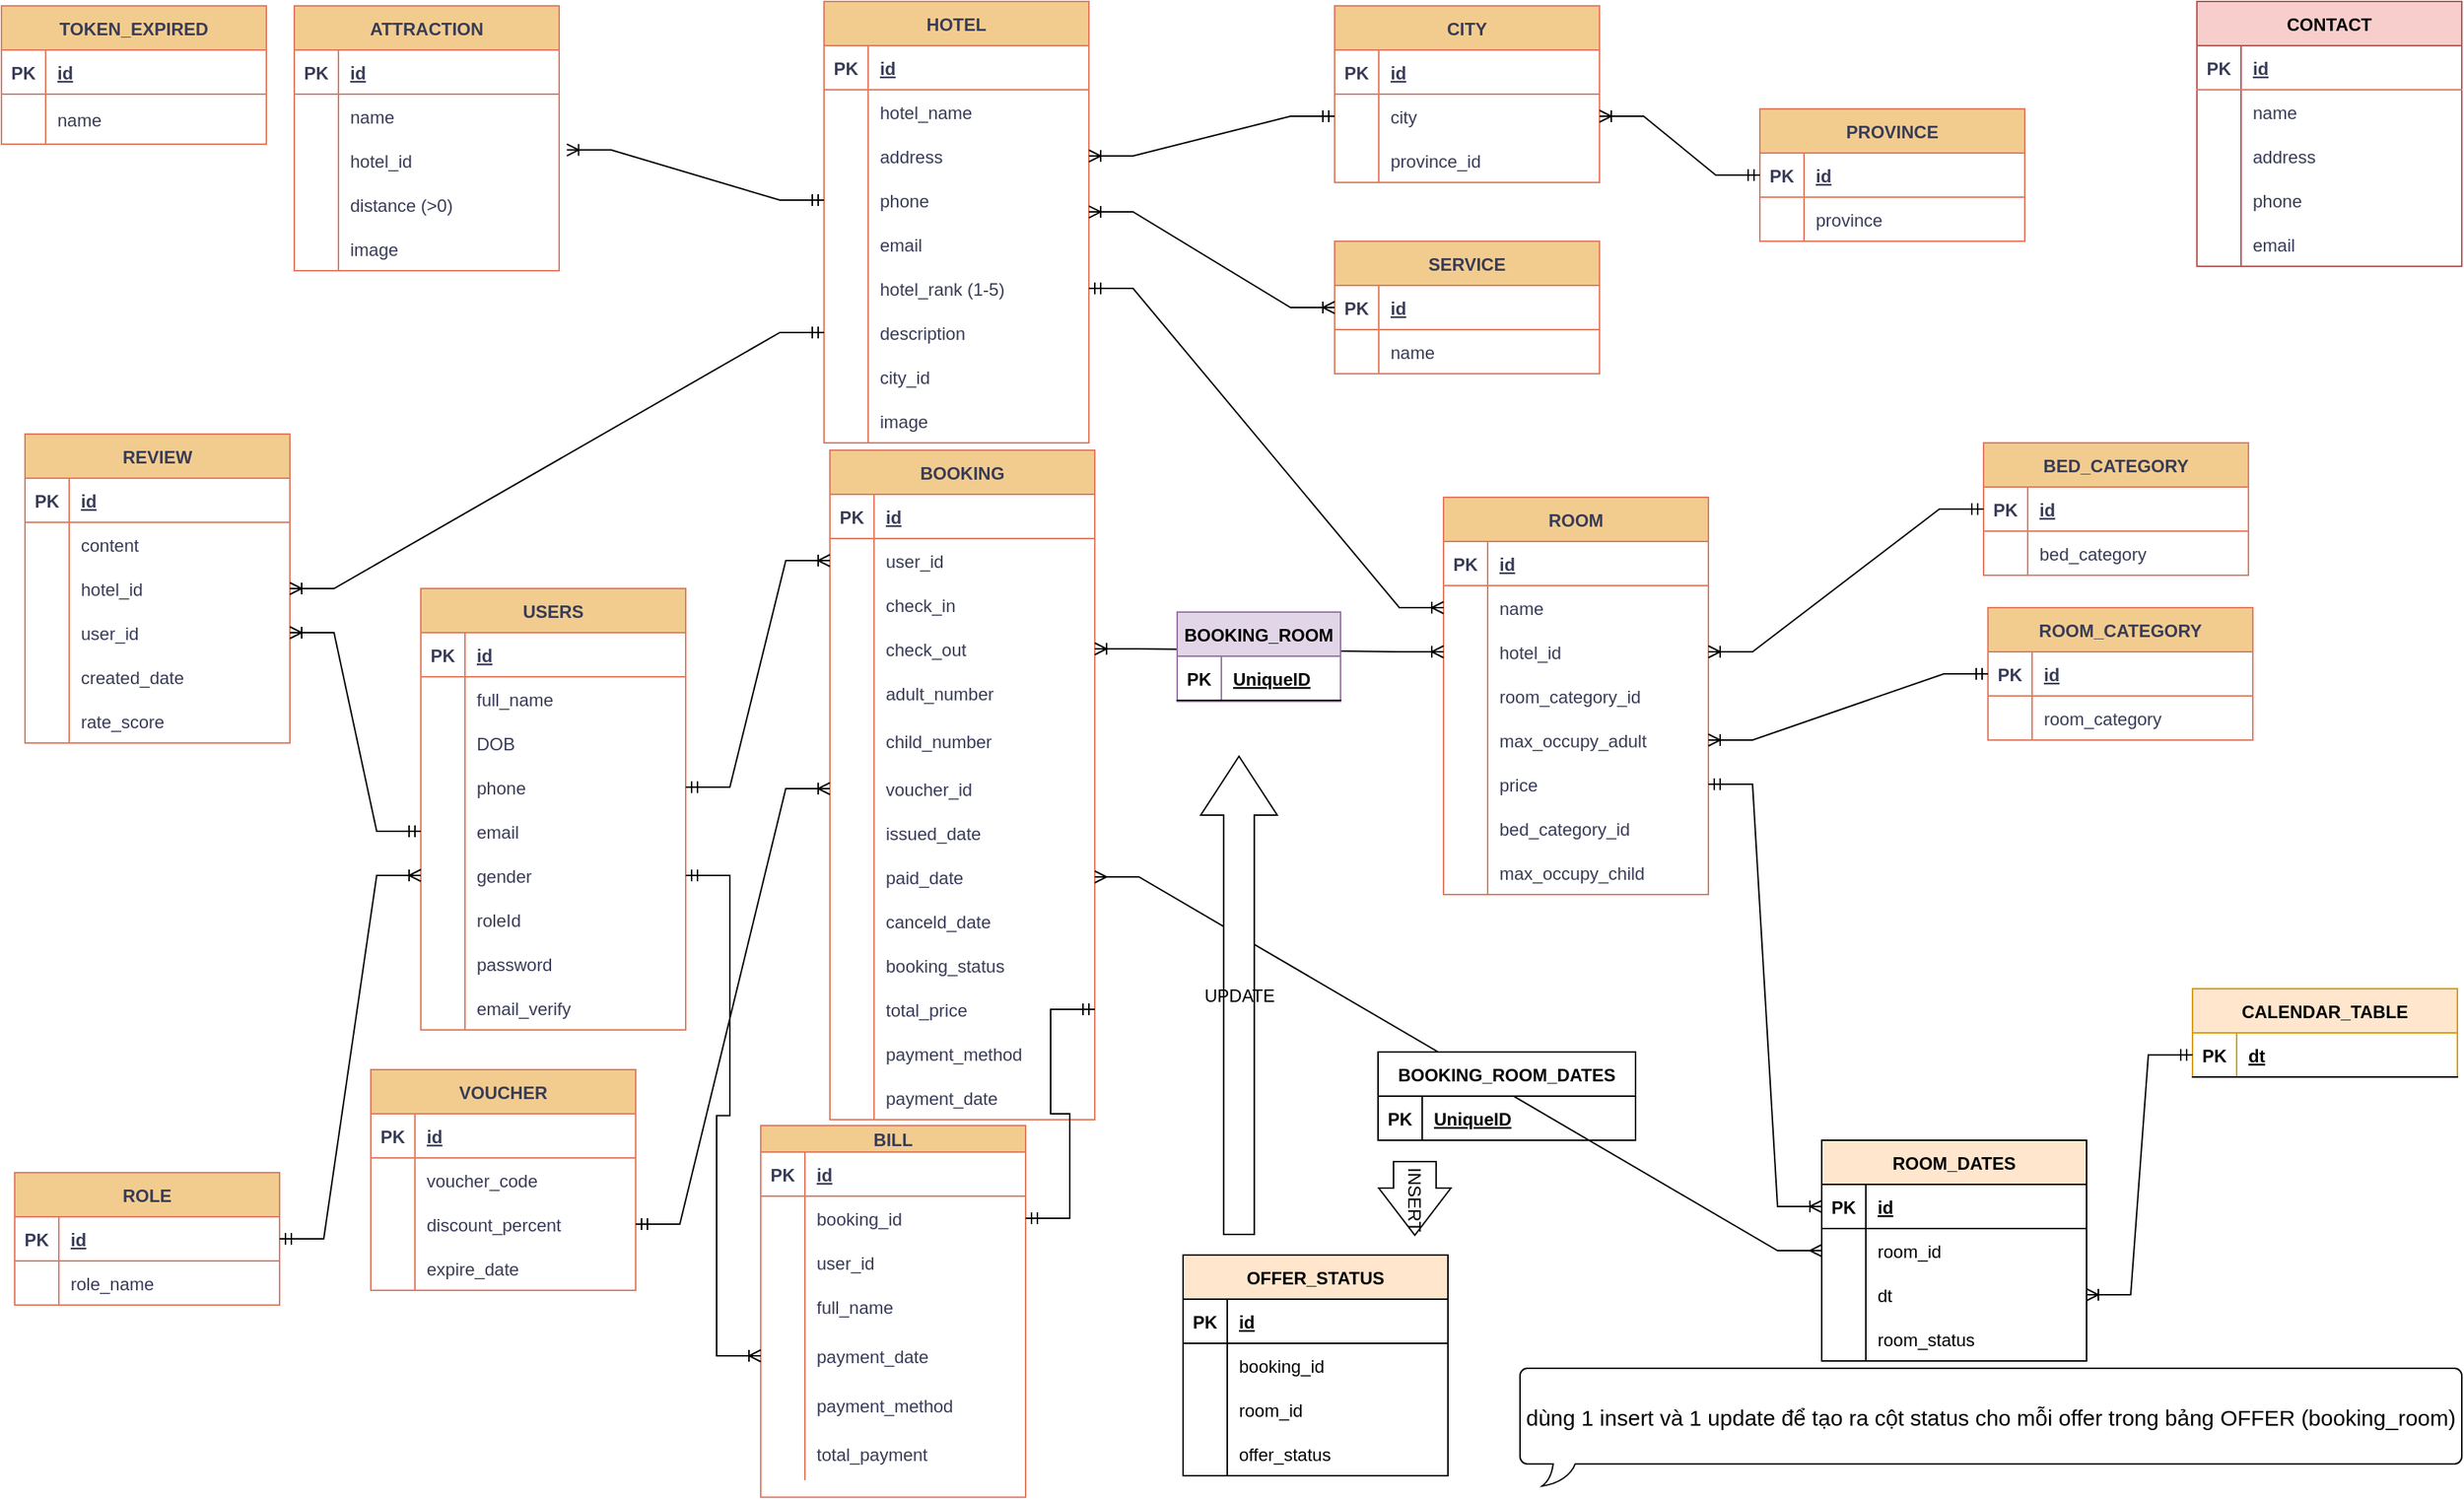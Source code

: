 <mxfile version="20.8.3" type="device"><diagram id="7V4fQAFtjhCnCOpJCSBY" name="Page-1"><mxGraphModel dx="1290" dy="549" grid="0" gridSize="10" guides="1" tooltips="1" connect="1" arrows="1" fold="1" page="1" pageScale="1" pageWidth="1700" pageHeight="1100" math="0" shadow="0"><root><mxCell id="0"/><mxCell id="1" parent="0"/><mxCell id="z-Hsd94OiLCAniPJQz4H-1" value="USERS" style="shape=table;startSize=30;container=1;collapsible=1;childLayout=tableLayout;fixedRows=1;rowLines=0;fontStyle=1;align=center;resizeLast=1;labelBackgroundColor=none;fillColor=#F2CC8F;strokeColor=#E07A5F;fontColor=#393C56;rounded=0;" parent="1" vertex="1"><mxGeometry x="307" y="409" width="180" height="300" as="geometry"/></mxCell><mxCell id="z-Hsd94OiLCAniPJQz4H-2" value="" style="shape=tableRow;horizontal=0;startSize=0;swimlaneHead=0;swimlaneBody=0;fillColor=none;collapsible=0;dropTarget=0;points=[[0,0.5],[1,0.5]];portConstraint=eastwest;top=0;left=0;right=0;bottom=1;labelBackgroundColor=none;strokeColor=#E07A5F;fontColor=#393C56;rounded=0;" parent="z-Hsd94OiLCAniPJQz4H-1" vertex="1"><mxGeometry y="30" width="180" height="30" as="geometry"/></mxCell><mxCell id="z-Hsd94OiLCAniPJQz4H-3" value="PK" style="shape=partialRectangle;connectable=0;fillColor=none;top=0;left=0;bottom=0;right=0;fontStyle=1;overflow=hidden;labelBackgroundColor=none;strokeColor=#E07A5F;fontColor=#393C56;rounded=0;" parent="z-Hsd94OiLCAniPJQz4H-2" vertex="1"><mxGeometry width="30" height="30" as="geometry"><mxRectangle width="30" height="30" as="alternateBounds"/></mxGeometry></mxCell><mxCell id="z-Hsd94OiLCAniPJQz4H-4" value="id" style="shape=partialRectangle;connectable=0;fillColor=none;top=0;left=0;bottom=0;right=0;align=left;spacingLeft=6;fontStyle=5;overflow=hidden;labelBackgroundColor=none;strokeColor=#E07A5F;fontColor=#393C56;rounded=0;" parent="z-Hsd94OiLCAniPJQz4H-2" vertex="1"><mxGeometry x="30" width="150" height="30" as="geometry"><mxRectangle width="150" height="30" as="alternateBounds"/></mxGeometry></mxCell><mxCell id="z-Hsd94OiLCAniPJQz4H-5" value="" style="shape=tableRow;horizontal=0;startSize=0;swimlaneHead=0;swimlaneBody=0;fillColor=none;collapsible=0;dropTarget=0;points=[[0,0.5],[1,0.5]];portConstraint=eastwest;top=0;left=0;right=0;bottom=0;labelBackgroundColor=none;strokeColor=#E07A5F;fontColor=#393C56;rounded=0;" parent="z-Hsd94OiLCAniPJQz4H-1" vertex="1"><mxGeometry y="60" width="180" height="30" as="geometry"/></mxCell><mxCell id="z-Hsd94OiLCAniPJQz4H-6" value="" style="shape=partialRectangle;connectable=0;fillColor=none;top=0;left=0;bottom=0;right=0;editable=1;overflow=hidden;labelBackgroundColor=none;strokeColor=#E07A5F;fontColor=#393C56;rounded=0;" parent="z-Hsd94OiLCAniPJQz4H-5" vertex="1"><mxGeometry width="30" height="30" as="geometry"><mxRectangle width="30" height="30" as="alternateBounds"/></mxGeometry></mxCell><mxCell id="z-Hsd94OiLCAniPJQz4H-7" value="full_name" style="shape=partialRectangle;connectable=0;fillColor=none;top=0;left=0;bottom=0;right=0;align=left;spacingLeft=6;overflow=hidden;labelBackgroundColor=none;strokeColor=#E07A5F;fontColor=#393C56;rounded=0;" parent="z-Hsd94OiLCAniPJQz4H-5" vertex="1"><mxGeometry x="30" width="150" height="30" as="geometry"><mxRectangle width="150" height="30" as="alternateBounds"/></mxGeometry></mxCell><mxCell id="z-Hsd94OiLCAniPJQz4H-8" value="" style="shape=tableRow;horizontal=0;startSize=0;swimlaneHead=0;swimlaneBody=0;fillColor=none;collapsible=0;dropTarget=0;points=[[0,0.5],[1,0.5]];portConstraint=eastwest;top=0;left=0;right=0;bottom=0;labelBackgroundColor=none;strokeColor=#E07A5F;fontColor=#393C56;rounded=0;" parent="z-Hsd94OiLCAniPJQz4H-1" vertex="1"><mxGeometry y="90" width="180" height="30" as="geometry"/></mxCell><mxCell id="z-Hsd94OiLCAniPJQz4H-9" value="" style="shape=partialRectangle;connectable=0;fillColor=none;top=0;left=0;bottom=0;right=0;editable=1;overflow=hidden;labelBackgroundColor=none;strokeColor=#E07A5F;fontColor=#393C56;rounded=0;" parent="z-Hsd94OiLCAniPJQz4H-8" vertex="1"><mxGeometry width="30" height="30" as="geometry"><mxRectangle width="30" height="30" as="alternateBounds"/></mxGeometry></mxCell><mxCell id="z-Hsd94OiLCAniPJQz4H-10" value="DOB" style="shape=partialRectangle;connectable=0;fillColor=none;top=0;left=0;bottom=0;right=0;align=left;spacingLeft=6;overflow=hidden;labelBackgroundColor=none;strokeColor=#E07A5F;fontColor=#393C56;rounded=0;" parent="z-Hsd94OiLCAniPJQz4H-8" vertex="1"><mxGeometry x="30" width="150" height="30" as="geometry"><mxRectangle width="150" height="30" as="alternateBounds"/></mxGeometry></mxCell><mxCell id="z-Hsd94OiLCAniPJQz4H-11" value="" style="shape=tableRow;horizontal=0;startSize=0;swimlaneHead=0;swimlaneBody=0;fillColor=none;collapsible=0;dropTarget=0;points=[[0,0.5],[1,0.5]];portConstraint=eastwest;top=0;left=0;right=0;bottom=0;labelBackgroundColor=none;strokeColor=#E07A5F;fontColor=#393C56;rounded=0;" parent="z-Hsd94OiLCAniPJQz4H-1" vertex="1"><mxGeometry y="120" width="180" height="30" as="geometry"/></mxCell><mxCell id="z-Hsd94OiLCAniPJQz4H-12" value="" style="shape=partialRectangle;connectable=0;fillColor=none;top=0;left=0;bottom=0;right=0;editable=1;overflow=hidden;labelBackgroundColor=none;strokeColor=#E07A5F;fontColor=#393C56;rounded=0;" parent="z-Hsd94OiLCAniPJQz4H-11" vertex="1"><mxGeometry width="30" height="30" as="geometry"><mxRectangle width="30" height="30" as="alternateBounds"/></mxGeometry></mxCell><mxCell id="z-Hsd94OiLCAniPJQz4H-13" value="phone" style="shape=partialRectangle;connectable=0;fillColor=none;top=0;left=0;bottom=0;right=0;align=left;spacingLeft=6;overflow=hidden;labelBackgroundColor=none;strokeColor=#E07A5F;fontColor=#393C56;rounded=0;" parent="z-Hsd94OiLCAniPJQz4H-11" vertex="1"><mxGeometry x="30" width="150" height="30" as="geometry"><mxRectangle width="150" height="30" as="alternateBounds"/></mxGeometry></mxCell><mxCell id="z-Hsd94OiLCAniPJQz4H-14" value="" style="shape=tableRow;horizontal=0;startSize=0;swimlaneHead=0;swimlaneBody=0;fillColor=none;collapsible=0;dropTarget=0;points=[[0,0.5],[1,0.5]];portConstraint=eastwest;top=0;left=0;right=0;bottom=0;labelBackgroundColor=none;strokeColor=#E07A5F;fontColor=#393C56;rounded=0;" parent="z-Hsd94OiLCAniPJQz4H-1" vertex="1"><mxGeometry y="150" width="180" height="30" as="geometry"/></mxCell><mxCell id="z-Hsd94OiLCAniPJQz4H-15" value="" style="shape=partialRectangle;connectable=0;fillColor=none;top=0;left=0;bottom=0;right=0;editable=1;overflow=hidden;labelBackgroundColor=none;strokeColor=#E07A5F;fontColor=#393C56;rounded=0;" parent="z-Hsd94OiLCAniPJQz4H-14" vertex="1"><mxGeometry width="30" height="30" as="geometry"><mxRectangle width="30" height="30" as="alternateBounds"/></mxGeometry></mxCell><mxCell id="z-Hsd94OiLCAniPJQz4H-16" value="email" style="shape=partialRectangle;connectable=0;fillColor=none;top=0;left=0;bottom=0;right=0;align=left;spacingLeft=6;overflow=hidden;labelBackgroundColor=none;strokeColor=#E07A5F;fontColor=#393C56;rounded=0;" parent="z-Hsd94OiLCAniPJQz4H-14" vertex="1"><mxGeometry x="30" width="150" height="30" as="geometry"><mxRectangle width="150" height="30" as="alternateBounds"/></mxGeometry></mxCell><mxCell id="z-Hsd94OiLCAniPJQz4H-17" value="" style="shape=tableRow;horizontal=0;startSize=0;swimlaneHead=0;swimlaneBody=0;fillColor=none;collapsible=0;dropTarget=0;points=[[0,0.5],[1,0.5]];portConstraint=eastwest;top=0;left=0;right=0;bottom=0;labelBackgroundColor=none;strokeColor=#E07A5F;fontColor=#393C56;rounded=0;" parent="z-Hsd94OiLCAniPJQz4H-1" vertex="1"><mxGeometry y="180" width="180" height="30" as="geometry"/></mxCell><mxCell id="z-Hsd94OiLCAniPJQz4H-18" value="" style="shape=partialRectangle;connectable=0;fillColor=none;top=0;left=0;bottom=0;right=0;editable=1;overflow=hidden;labelBackgroundColor=none;strokeColor=#E07A5F;fontColor=#393C56;rounded=0;" parent="z-Hsd94OiLCAniPJQz4H-17" vertex="1"><mxGeometry width="30" height="30" as="geometry"><mxRectangle width="30" height="30" as="alternateBounds"/></mxGeometry></mxCell><mxCell id="z-Hsd94OiLCAniPJQz4H-19" value="gender" style="shape=partialRectangle;connectable=0;fillColor=none;top=0;left=0;bottom=0;right=0;align=left;spacingLeft=6;overflow=hidden;labelBackgroundColor=none;strokeColor=#E07A5F;fontColor=#393C56;rounded=0;" parent="z-Hsd94OiLCAniPJQz4H-17" vertex="1"><mxGeometry x="30" width="150" height="30" as="geometry"><mxRectangle width="150" height="30" as="alternateBounds"/></mxGeometry></mxCell><mxCell id="z-Hsd94OiLCAniPJQz4H-20" value="" style="shape=tableRow;horizontal=0;startSize=0;swimlaneHead=0;swimlaneBody=0;fillColor=none;collapsible=0;dropTarget=0;points=[[0,0.5],[1,0.5]];portConstraint=eastwest;top=0;left=0;right=0;bottom=0;labelBackgroundColor=none;strokeColor=#E07A5F;fontColor=#393C56;rounded=0;" parent="z-Hsd94OiLCAniPJQz4H-1" vertex="1"><mxGeometry y="210" width="180" height="30" as="geometry"/></mxCell><mxCell id="z-Hsd94OiLCAniPJQz4H-21" value="" style="shape=partialRectangle;connectable=0;fillColor=none;top=0;left=0;bottom=0;right=0;editable=1;overflow=hidden;labelBackgroundColor=none;strokeColor=#E07A5F;fontColor=#393C56;rounded=0;" parent="z-Hsd94OiLCAniPJQz4H-20" vertex="1"><mxGeometry width="30" height="30" as="geometry"><mxRectangle width="30" height="30" as="alternateBounds"/></mxGeometry></mxCell><mxCell id="z-Hsd94OiLCAniPJQz4H-22" value="roleId" style="shape=partialRectangle;connectable=0;fillColor=none;top=0;left=0;bottom=0;right=0;align=left;spacingLeft=6;overflow=hidden;labelBackgroundColor=none;strokeColor=#E07A5F;fontColor=#393C56;rounded=0;" parent="z-Hsd94OiLCAniPJQz4H-20" vertex="1"><mxGeometry x="30" width="150" height="30" as="geometry"><mxRectangle width="150" height="30" as="alternateBounds"/></mxGeometry></mxCell><mxCell id="STkIPf0sPqXFet90CJf2-100" value="" style="shape=tableRow;horizontal=0;startSize=0;swimlaneHead=0;swimlaneBody=0;fillColor=none;collapsible=0;dropTarget=0;points=[[0,0.5],[1,0.5]];portConstraint=eastwest;top=0;left=0;right=0;bottom=0;labelBackgroundColor=none;strokeColor=#E07A5F;fontColor=#393C56;rounded=0;" parent="z-Hsd94OiLCAniPJQz4H-1" vertex="1"><mxGeometry y="240" width="180" height="30" as="geometry"/></mxCell><mxCell id="STkIPf0sPqXFet90CJf2-101" value="" style="shape=partialRectangle;connectable=0;fillColor=none;top=0;left=0;bottom=0;right=0;editable=1;overflow=hidden;labelBackgroundColor=none;strokeColor=#E07A5F;fontColor=#393C56;rounded=0;" parent="STkIPf0sPqXFet90CJf2-100" vertex="1"><mxGeometry width="30" height="30" as="geometry"><mxRectangle width="30" height="30" as="alternateBounds"/></mxGeometry></mxCell><mxCell id="STkIPf0sPqXFet90CJf2-102" value="password" style="shape=partialRectangle;connectable=0;fillColor=none;top=0;left=0;bottom=0;right=0;align=left;spacingLeft=6;overflow=hidden;labelBackgroundColor=none;strokeColor=#E07A5F;fontColor=#393C56;rounded=0;" parent="STkIPf0sPqXFet90CJf2-100" vertex="1"><mxGeometry x="30" width="150" height="30" as="geometry"><mxRectangle width="150" height="30" as="alternateBounds"/></mxGeometry></mxCell><mxCell id="VMGnCRlDryFqScAQYJex-1" value="" style="shape=tableRow;horizontal=0;startSize=0;swimlaneHead=0;swimlaneBody=0;fillColor=none;collapsible=0;dropTarget=0;points=[[0,0.5],[1,0.5]];portConstraint=eastwest;top=0;left=0;right=0;bottom=0;labelBackgroundColor=none;strokeColor=#E07A5F;fontColor=#393C56;rounded=0;" parent="z-Hsd94OiLCAniPJQz4H-1" vertex="1"><mxGeometry y="270" width="180" height="30" as="geometry"/></mxCell><mxCell id="VMGnCRlDryFqScAQYJex-2" value="" style="shape=partialRectangle;connectable=0;fillColor=none;top=0;left=0;bottom=0;right=0;editable=1;overflow=hidden;labelBackgroundColor=none;strokeColor=#E07A5F;fontColor=#393C56;rounded=0;" parent="VMGnCRlDryFqScAQYJex-1" vertex="1"><mxGeometry width="30" height="30" as="geometry"><mxRectangle width="30" height="30" as="alternateBounds"/></mxGeometry></mxCell><mxCell id="VMGnCRlDryFqScAQYJex-3" value="email_verify" style="shape=partialRectangle;connectable=0;fillColor=none;top=0;left=0;bottom=0;right=0;align=left;spacingLeft=6;overflow=hidden;labelBackgroundColor=none;strokeColor=#E07A5F;fontColor=#393C56;rounded=0;" parent="VMGnCRlDryFqScAQYJex-1" vertex="1"><mxGeometry x="30" width="150" height="30" as="geometry"><mxRectangle width="150" height="30" as="alternateBounds"/></mxGeometry></mxCell><mxCell id="z-Hsd94OiLCAniPJQz4H-23" value="ROLE" style="shape=table;startSize=30;container=1;collapsible=1;childLayout=tableLayout;fixedRows=1;rowLines=0;fontStyle=1;align=center;resizeLast=1;labelBackgroundColor=none;fillColor=#F2CC8F;strokeColor=#E07A5F;fontColor=#393C56;rounded=0;" parent="1" vertex="1"><mxGeometry x="31" y="806" width="180" height="90" as="geometry"/></mxCell><mxCell id="z-Hsd94OiLCAniPJQz4H-24" value="" style="shape=tableRow;horizontal=0;startSize=0;swimlaneHead=0;swimlaneBody=0;fillColor=none;collapsible=0;dropTarget=0;points=[[0,0.5],[1,0.5]];portConstraint=eastwest;top=0;left=0;right=0;bottom=1;labelBackgroundColor=none;strokeColor=#E07A5F;fontColor=#393C56;rounded=0;" parent="z-Hsd94OiLCAniPJQz4H-23" vertex="1"><mxGeometry y="30" width="180" height="30" as="geometry"/></mxCell><mxCell id="z-Hsd94OiLCAniPJQz4H-25" value="PK" style="shape=partialRectangle;connectable=0;fillColor=none;top=0;left=0;bottom=0;right=0;fontStyle=1;overflow=hidden;labelBackgroundColor=none;strokeColor=#E07A5F;fontColor=#393C56;rounded=0;" parent="z-Hsd94OiLCAniPJQz4H-24" vertex="1"><mxGeometry width="30" height="30" as="geometry"><mxRectangle width="30" height="30" as="alternateBounds"/></mxGeometry></mxCell><mxCell id="z-Hsd94OiLCAniPJQz4H-26" value="id" style="shape=partialRectangle;connectable=0;fillColor=none;top=0;left=0;bottom=0;right=0;align=left;spacingLeft=6;fontStyle=5;overflow=hidden;labelBackgroundColor=none;strokeColor=#E07A5F;fontColor=#393C56;rounded=0;" parent="z-Hsd94OiLCAniPJQz4H-24" vertex="1"><mxGeometry x="30" width="150" height="30" as="geometry"><mxRectangle width="150" height="30" as="alternateBounds"/></mxGeometry></mxCell><mxCell id="z-Hsd94OiLCAniPJQz4H-27" value="" style="shape=tableRow;horizontal=0;startSize=0;swimlaneHead=0;swimlaneBody=0;fillColor=none;collapsible=0;dropTarget=0;points=[[0,0.5],[1,0.5]];portConstraint=eastwest;top=0;left=0;right=0;bottom=0;labelBackgroundColor=none;strokeColor=#E07A5F;fontColor=#393C56;rounded=0;" parent="z-Hsd94OiLCAniPJQz4H-23" vertex="1"><mxGeometry y="60" width="180" height="30" as="geometry"/></mxCell><mxCell id="z-Hsd94OiLCAniPJQz4H-28" value="" style="shape=partialRectangle;connectable=0;fillColor=none;top=0;left=0;bottom=0;right=0;editable=1;overflow=hidden;labelBackgroundColor=none;strokeColor=#E07A5F;fontColor=#393C56;rounded=0;" parent="z-Hsd94OiLCAniPJQz4H-27" vertex="1"><mxGeometry width="30" height="30" as="geometry"><mxRectangle width="30" height="30" as="alternateBounds"/></mxGeometry></mxCell><mxCell id="z-Hsd94OiLCAniPJQz4H-29" value="role_name" style="shape=partialRectangle;connectable=0;fillColor=none;top=0;left=0;bottom=0;right=0;align=left;spacingLeft=6;overflow=hidden;labelBackgroundColor=none;strokeColor=#E07A5F;fontColor=#393C56;rounded=0;" parent="z-Hsd94OiLCAniPJQz4H-27" vertex="1"><mxGeometry x="30" width="150" height="30" as="geometry"><mxRectangle width="150" height="30" as="alternateBounds"/></mxGeometry></mxCell><mxCell id="z-Hsd94OiLCAniPJQz4H-45" value="HOTEL" style="shape=table;startSize=30;container=1;collapsible=1;childLayout=tableLayout;fixedRows=1;rowLines=0;fontStyle=1;align=center;resizeLast=1;labelBackgroundColor=none;fillColor=#F2CC8F;strokeColor=#E07A5F;fontColor=#393C56;rounded=0;" parent="1" vertex="1"><mxGeometry x="581" y="10" width="180" height="300" as="geometry"/></mxCell><mxCell id="z-Hsd94OiLCAniPJQz4H-46" value="" style="shape=tableRow;horizontal=0;startSize=0;swimlaneHead=0;swimlaneBody=0;fillColor=none;collapsible=0;dropTarget=0;points=[[0,0.5],[1,0.5]];portConstraint=eastwest;top=0;left=0;right=0;bottom=1;labelBackgroundColor=none;strokeColor=#E07A5F;fontColor=#393C56;rounded=0;" parent="z-Hsd94OiLCAniPJQz4H-45" vertex="1"><mxGeometry y="30" width="180" height="30" as="geometry"/></mxCell><mxCell id="z-Hsd94OiLCAniPJQz4H-47" value="PK" style="shape=partialRectangle;connectable=0;fillColor=none;top=0;left=0;bottom=0;right=0;fontStyle=1;overflow=hidden;labelBackgroundColor=none;strokeColor=#E07A5F;fontColor=#393C56;rounded=0;" parent="z-Hsd94OiLCAniPJQz4H-46" vertex="1"><mxGeometry width="30" height="30" as="geometry"><mxRectangle width="30" height="30" as="alternateBounds"/></mxGeometry></mxCell><mxCell id="z-Hsd94OiLCAniPJQz4H-48" value="id" style="shape=partialRectangle;connectable=0;fillColor=none;top=0;left=0;bottom=0;right=0;align=left;spacingLeft=6;fontStyle=5;overflow=hidden;labelBackgroundColor=none;strokeColor=#E07A5F;fontColor=#393C56;rounded=0;" parent="z-Hsd94OiLCAniPJQz4H-46" vertex="1"><mxGeometry x="30" width="150" height="30" as="geometry"><mxRectangle width="150" height="30" as="alternateBounds"/></mxGeometry></mxCell><mxCell id="z-Hsd94OiLCAniPJQz4H-49" value="" style="shape=tableRow;horizontal=0;startSize=0;swimlaneHead=0;swimlaneBody=0;fillColor=none;collapsible=0;dropTarget=0;points=[[0,0.5],[1,0.5]];portConstraint=eastwest;top=0;left=0;right=0;bottom=0;labelBackgroundColor=none;strokeColor=#E07A5F;fontColor=#393C56;rounded=0;" parent="z-Hsd94OiLCAniPJQz4H-45" vertex="1"><mxGeometry y="60" width="180" height="30" as="geometry"/></mxCell><mxCell id="z-Hsd94OiLCAniPJQz4H-50" value="" style="shape=partialRectangle;connectable=0;fillColor=none;top=0;left=0;bottom=0;right=0;editable=1;overflow=hidden;labelBackgroundColor=none;strokeColor=#E07A5F;fontColor=#393C56;rounded=0;" parent="z-Hsd94OiLCAniPJQz4H-49" vertex="1"><mxGeometry width="30" height="30" as="geometry"><mxRectangle width="30" height="30" as="alternateBounds"/></mxGeometry></mxCell><mxCell id="z-Hsd94OiLCAniPJQz4H-51" value="hotel_name" style="shape=partialRectangle;connectable=0;fillColor=none;top=0;left=0;bottom=0;right=0;align=left;spacingLeft=6;overflow=hidden;labelBackgroundColor=none;strokeColor=#E07A5F;fontColor=#393C56;rounded=0;" parent="z-Hsd94OiLCAniPJQz4H-49" vertex="1"><mxGeometry x="30" width="150" height="30" as="geometry"><mxRectangle width="150" height="30" as="alternateBounds"/></mxGeometry></mxCell><mxCell id="z-Hsd94OiLCAniPJQz4H-52" value="" style="shape=tableRow;horizontal=0;startSize=0;swimlaneHead=0;swimlaneBody=0;fillColor=none;collapsible=0;dropTarget=0;points=[[0,0.5],[1,0.5]];portConstraint=eastwest;top=0;left=0;right=0;bottom=0;labelBackgroundColor=none;strokeColor=#E07A5F;fontColor=#393C56;rounded=0;" parent="z-Hsd94OiLCAniPJQz4H-45" vertex="1"><mxGeometry y="90" width="180" height="30" as="geometry"/></mxCell><mxCell id="z-Hsd94OiLCAniPJQz4H-53" value="" style="shape=partialRectangle;connectable=0;fillColor=none;top=0;left=0;bottom=0;right=0;editable=1;overflow=hidden;labelBackgroundColor=none;strokeColor=#E07A5F;fontColor=#393C56;rounded=0;" parent="z-Hsd94OiLCAniPJQz4H-52" vertex="1"><mxGeometry width="30" height="30" as="geometry"><mxRectangle width="30" height="30" as="alternateBounds"/></mxGeometry></mxCell><mxCell id="z-Hsd94OiLCAniPJQz4H-54" value="address" style="shape=partialRectangle;connectable=0;fillColor=none;top=0;left=0;bottom=0;right=0;align=left;spacingLeft=6;overflow=hidden;labelBackgroundColor=none;strokeColor=#E07A5F;fontColor=#393C56;rounded=0;" parent="z-Hsd94OiLCAniPJQz4H-52" vertex="1"><mxGeometry x="30" width="150" height="30" as="geometry"><mxRectangle width="150" height="30" as="alternateBounds"/></mxGeometry></mxCell><mxCell id="z-Hsd94OiLCAniPJQz4H-55" value="" style="shape=tableRow;horizontal=0;startSize=0;swimlaneHead=0;swimlaneBody=0;fillColor=none;collapsible=0;dropTarget=0;points=[[0,0.5],[1,0.5]];portConstraint=eastwest;top=0;left=0;right=0;bottom=0;labelBackgroundColor=none;strokeColor=#E07A5F;fontColor=#393C56;rounded=0;" parent="z-Hsd94OiLCAniPJQz4H-45" vertex="1"><mxGeometry y="120" width="180" height="30" as="geometry"/></mxCell><mxCell id="z-Hsd94OiLCAniPJQz4H-56" value="" style="shape=partialRectangle;connectable=0;fillColor=none;top=0;left=0;bottom=0;right=0;editable=1;overflow=hidden;labelBackgroundColor=none;strokeColor=#E07A5F;fontColor=#393C56;rounded=0;" parent="z-Hsd94OiLCAniPJQz4H-55" vertex="1"><mxGeometry width="30" height="30" as="geometry"><mxRectangle width="30" height="30" as="alternateBounds"/></mxGeometry></mxCell><mxCell id="z-Hsd94OiLCAniPJQz4H-57" value="phone" style="shape=partialRectangle;connectable=0;fillColor=none;top=0;left=0;bottom=0;right=0;align=left;spacingLeft=6;overflow=hidden;labelBackgroundColor=none;strokeColor=#E07A5F;fontColor=#393C56;rounded=0;" parent="z-Hsd94OiLCAniPJQz4H-55" vertex="1"><mxGeometry x="30" width="150" height="30" as="geometry"><mxRectangle width="150" height="30" as="alternateBounds"/></mxGeometry></mxCell><mxCell id="z-Hsd94OiLCAniPJQz4H-58" value="" style="shape=tableRow;horizontal=0;startSize=0;swimlaneHead=0;swimlaneBody=0;fillColor=none;collapsible=0;dropTarget=0;points=[[0,0.5],[1,0.5]];portConstraint=eastwest;top=0;left=0;right=0;bottom=0;labelBackgroundColor=none;strokeColor=#E07A5F;fontColor=#393C56;rounded=0;" parent="z-Hsd94OiLCAniPJQz4H-45" vertex="1"><mxGeometry y="150" width="180" height="30" as="geometry"/></mxCell><mxCell id="z-Hsd94OiLCAniPJQz4H-59" value="" style="shape=partialRectangle;connectable=0;fillColor=none;top=0;left=0;bottom=0;right=0;editable=1;overflow=hidden;labelBackgroundColor=none;strokeColor=#E07A5F;fontColor=#393C56;rounded=0;" parent="z-Hsd94OiLCAniPJQz4H-58" vertex="1"><mxGeometry width="30" height="30" as="geometry"><mxRectangle width="30" height="30" as="alternateBounds"/></mxGeometry></mxCell><mxCell id="z-Hsd94OiLCAniPJQz4H-60" value="email" style="shape=partialRectangle;connectable=0;fillColor=none;top=0;left=0;bottom=0;right=0;align=left;spacingLeft=6;overflow=hidden;labelBackgroundColor=none;strokeColor=#E07A5F;fontColor=#393C56;rounded=0;" parent="z-Hsd94OiLCAniPJQz4H-58" vertex="1"><mxGeometry x="30" width="150" height="30" as="geometry"><mxRectangle width="150" height="30" as="alternateBounds"/></mxGeometry></mxCell><mxCell id="z-Hsd94OiLCAniPJQz4H-61" value="" style="shape=tableRow;horizontal=0;startSize=0;swimlaneHead=0;swimlaneBody=0;fillColor=none;collapsible=0;dropTarget=0;points=[[0,0.5],[1,0.5]];portConstraint=eastwest;top=0;left=0;right=0;bottom=0;labelBackgroundColor=none;strokeColor=#E07A5F;fontColor=#393C56;rounded=0;" parent="z-Hsd94OiLCAniPJQz4H-45" vertex="1"><mxGeometry y="180" width="180" height="30" as="geometry"/></mxCell><mxCell id="z-Hsd94OiLCAniPJQz4H-62" value="" style="shape=partialRectangle;connectable=0;fillColor=none;top=0;left=0;bottom=0;right=0;editable=1;overflow=hidden;labelBackgroundColor=none;strokeColor=#E07A5F;fontColor=#393C56;rounded=0;" parent="z-Hsd94OiLCAniPJQz4H-61" vertex="1"><mxGeometry width="30" height="30" as="geometry"><mxRectangle width="30" height="30" as="alternateBounds"/></mxGeometry></mxCell><mxCell id="z-Hsd94OiLCAniPJQz4H-63" value="hotel_rank (1-5)" style="shape=partialRectangle;connectable=0;fillColor=none;top=0;left=0;bottom=0;right=0;align=left;spacingLeft=6;overflow=hidden;labelBackgroundColor=none;strokeColor=#E07A5F;fontColor=#393C56;rounded=0;" parent="z-Hsd94OiLCAniPJQz4H-61" vertex="1"><mxGeometry x="30" width="150" height="30" as="geometry"><mxRectangle width="150" height="30" as="alternateBounds"/></mxGeometry></mxCell><mxCell id="z-Hsd94OiLCAniPJQz4H-64" value="" style="shape=tableRow;horizontal=0;startSize=0;swimlaneHead=0;swimlaneBody=0;fillColor=none;collapsible=0;dropTarget=0;points=[[0,0.5],[1,0.5]];portConstraint=eastwest;top=0;left=0;right=0;bottom=0;labelBackgroundColor=none;strokeColor=#E07A5F;fontColor=#393C56;rounded=0;" parent="z-Hsd94OiLCAniPJQz4H-45" vertex="1"><mxGeometry y="210" width="180" height="30" as="geometry"/></mxCell><mxCell id="z-Hsd94OiLCAniPJQz4H-65" value="" style="shape=partialRectangle;connectable=0;fillColor=none;top=0;left=0;bottom=0;right=0;editable=1;overflow=hidden;labelBackgroundColor=none;strokeColor=#E07A5F;fontColor=#393C56;rounded=0;" parent="z-Hsd94OiLCAniPJQz4H-64" vertex="1"><mxGeometry width="30" height="30" as="geometry"><mxRectangle width="30" height="30" as="alternateBounds"/></mxGeometry></mxCell><mxCell id="z-Hsd94OiLCAniPJQz4H-66" value="description" style="shape=partialRectangle;connectable=0;fillColor=none;top=0;left=0;bottom=0;right=0;align=left;spacingLeft=6;overflow=hidden;labelBackgroundColor=none;strokeColor=#E07A5F;fontColor=#393C56;rounded=0;" parent="z-Hsd94OiLCAniPJQz4H-64" vertex="1"><mxGeometry x="30" width="150" height="30" as="geometry"><mxRectangle width="150" height="30" as="alternateBounds"/></mxGeometry></mxCell><mxCell id="z-Hsd94OiLCAniPJQz4H-67" value="" style="shape=tableRow;horizontal=0;startSize=0;swimlaneHead=0;swimlaneBody=0;fillColor=none;collapsible=0;dropTarget=0;points=[[0,0.5],[1,0.5]];portConstraint=eastwest;top=0;left=0;right=0;bottom=0;labelBackgroundColor=none;strokeColor=#E07A5F;fontColor=#393C56;rounded=0;" parent="z-Hsd94OiLCAniPJQz4H-45" vertex="1"><mxGeometry y="240" width="180" height="30" as="geometry"/></mxCell><mxCell id="z-Hsd94OiLCAniPJQz4H-68" value="" style="shape=partialRectangle;connectable=0;fillColor=none;top=0;left=0;bottom=0;right=0;editable=1;overflow=hidden;labelBackgroundColor=none;strokeColor=#E07A5F;fontColor=#393C56;rounded=0;" parent="z-Hsd94OiLCAniPJQz4H-67" vertex="1"><mxGeometry width="30" height="30" as="geometry"><mxRectangle width="30" height="30" as="alternateBounds"/></mxGeometry></mxCell><mxCell id="z-Hsd94OiLCAniPJQz4H-69" value="city_id" style="shape=partialRectangle;connectable=0;fillColor=none;top=0;left=0;bottom=0;right=0;align=left;spacingLeft=6;overflow=hidden;labelBackgroundColor=none;strokeColor=#E07A5F;fontColor=#393C56;rounded=0;" parent="z-Hsd94OiLCAniPJQz4H-67" vertex="1"><mxGeometry x="30" width="150" height="30" as="geometry"><mxRectangle width="150" height="30" as="alternateBounds"/></mxGeometry></mxCell><mxCell id="STkIPf0sPqXFet90CJf2-103" value="" style="shape=tableRow;horizontal=0;startSize=0;swimlaneHead=0;swimlaneBody=0;fillColor=none;collapsible=0;dropTarget=0;points=[[0,0.5],[1,0.5]];portConstraint=eastwest;top=0;left=0;right=0;bottom=0;labelBackgroundColor=none;strokeColor=#E07A5F;fontColor=#393C56;rounded=0;" parent="z-Hsd94OiLCAniPJQz4H-45" vertex="1"><mxGeometry y="270" width="180" height="30" as="geometry"/></mxCell><mxCell id="STkIPf0sPqXFet90CJf2-104" value="" style="shape=partialRectangle;connectable=0;fillColor=none;top=0;left=0;bottom=0;right=0;editable=1;overflow=hidden;labelBackgroundColor=none;strokeColor=#E07A5F;fontColor=#393C56;rounded=0;" parent="STkIPf0sPqXFet90CJf2-103" vertex="1"><mxGeometry width="30" height="30" as="geometry"><mxRectangle width="30" height="30" as="alternateBounds"/></mxGeometry></mxCell><mxCell id="STkIPf0sPqXFet90CJf2-105" value="image" style="shape=partialRectangle;connectable=0;fillColor=none;top=0;left=0;bottom=0;right=0;align=left;spacingLeft=6;overflow=hidden;labelBackgroundColor=none;strokeColor=#E07A5F;fontColor=#393C56;rounded=0;" parent="STkIPf0sPqXFet90CJf2-103" vertex="1"><mxGeometry x="30" width="150" height="30" as="geometry"><mxRectangle width="150" height="30" as="alternateBounds"/></mxGeometry></mxCell><mxCell id="z-Hsd94OiLCAniPJQz4H-87" value="REVIEW" style="shape=table;startSize=30;container=1;collapsible=1;childLayout=tableLayout;fixedRows=1;rowLines=0;fontStyle=1;align=center;resizeLast=1;labelBackgroundColor=none;fillColor=#F2CC8F;strokeColor=#E07A5F;fontColor=#393C56;rounded=0;" parent="1" vertex="1"><mxGeometry x="38" y="304" width="180" height="210" as="geometry"/></mxCell><mxCell id="z-Hsd94OiLCAniPJQz4H-88" value="" style="shape=tableRow;horizontal=0;startSize=0;swimlaneHead=0;swimlaneBody=0;fillColor=none;collapsible=0;dropTarget=0;points=[[0,0.5],[1,0.5]];portConstraint=eastwest;top=0;left=0;right=0;bottom=1;labelBackgroundColor=none;strokeColor=#E07A5F;fontColor=#393C56;rounded=0;" parent="z-Hsd94OiLCAniPJQz4H-87" vertex="1"><mxGeometry y="30" width="180" height="30" as="geometry"/></mxCell><mxCell id="z-Hsd94OiLCAniPJQz4H-89" value="PK" style="shape=partialRectangle;connectable=0;fillColor=none;top=0;left=0;bottom=0;right=0;fontStyle=1;overflow=hidden;labelBackgroundColor=none;strokeColor=#E07A5F;fontColor=#393C56;rounded=0;" parent="z-Hsd94OiLCAniPJQz4H-88" vertex="1"><mxGeometry width="30" height="30" as="geometry"><mxRectangle width="30" height="30" as="alternateBounds"/></mxGeometry></mxCell><mxCell id="z-Hsd94OiLCAniPJQz4H-90" value="id" style="shape=partialRectangle;connectable=0;fillColor=none;top=0;left=0;bottom=0;right=0;align=left;spacingLeft=6;fontStyle=5;overflow=hidden;labelBackgroundColor=none;strokeColor=#E07A5F;fontColor=#393C56;rounded=0;" parent="z-Hsd94OiLCAniPJQz4H-88" vertex="1"><mxGeometry x="30" width="150" height="30" as="geometry"><mxRectangle width="150" height="30" as="alternateBounds"/></mxGeometry></mxCell><mxCell id="z-Hsd94OiLCAniPJQz4H-91" value="" style="shape=tableRow;horizontal=0;startSize=0;swimlaneHead=0;swimlaneBody=0;fillColor=none;collapsible=0;dropTarget=0;points=[[0,0.5],[1,0.5]];portConstraint=eastwest;top=0;left=0;right=0;bottom=0;labelBackgroundColor=none;strokeColor=#E07A5F;fontColor=#393C56;rounded=0;" parent="z-Hsd94OiLCAniPJQz4H-87" vertex="1"><mxGeometry y="60" width="180" height="30" as="geometry"/></mxCell><mxCell id="z-Hsd94OiLCAniPJQz4H-92" value="" style="shape=partialRectangle;connectable=0;fillColor=none;top=0;left=0;bottom=0;right=0;editable=1;overflow=hidden;labelBackgroundColor=none;strokeColor=#E07A5F;fontColor=#393C56;rounded=0;" parent="z-Hsd94OiLCAniPJQz4H-91" vertex="1"><mxGeometry width="30" height="30" as="geometry"><mxRectangle width="30" height="30" as="alternateBounds"/></mxGeometry></mxCell><mxCell id="z-Hsd94OiLCAniPJQz4H-93" value="content" style="shape=partialRectangle;connectable=0;fillColor=none;top=0;left=0;bottom=0;right=0;align=left;spacingLeft=6;overflow=hidden;labelBackgroundColor=none;strokeColor=#E07A5F;fontColor=#393C56;rounded=0;" parent="z-Hsd94OiLCAniPJQz4H-91" vertex="1"><mxGeometry x="30" width="150" height="30" as="geometry"><mxRectangle width="150" height="30" as="alternateBounds"/></mxGeometry></mxCell><mxCell id="z-Hsd94OiLCAniPJQz4H-94" value="" style="shape=tableRow;horizontal=0;startSize=0;swimlaneHead=0;swimlaneBody=0;fillColor=none;collapsible=0;dropTarget=0;points=[[0,0.5],[1,0.5]];portConstraint=eastwest;top=0;left=0;right=0;bottom=0;labelBackgroundColor=none;strokeColor=#E07A5F;fontColor=#393C56;rounded=0;" parent="z-Hsd94OiLCAniPJQz4H-87" vertex="1"><mxGeometry y="90" width="180" height="30" as="geometry"/></mxCell><mxCell id="z-Hsd94OiLCAniPJQz4H-95" value="" style="shape=partialRectangle;connectable=0;fillColor=none;top=0;left=0;bottom=0;right=0;editable=1;overflow=hidden;labelBackgroundColor=none;strokeColor=#E07A5F;fontColor=#393C56;rounded=0;" parent="z-Hsd94OiLCAniPJQz4H-94" vertex="1"><mxGeometry width="30" height="30" as="geometry"><mxRectangle width="30" height="30" as="alternateBounds"/></mxGeometry></mxCell><mxCell id="z-Hsd94OiLCAniPJQz4H-96" value="hotel_id" style="shape=partialRectangle;connectable=0;fillColor=none;top=0;left=0;bottom=0;right=0;align=left;spacingLeft=6;overflow=hidden;labelBackgroundColor=none;strokeColor=#E07A5F;fontColor=#393C56;rounded=0;" parent="z-Hsd94OiLCAniPJQz4H-94" vertex="1"><mxGeometry x="30" width="150" height="30" as="geometry"><mxRectangle width="150" height="30" as="alternateBounds"/></mxGeometry></mxCell><mxCell id="z-Hsd94OiLCAniPJQz4H-97" value="" style="shape=tableRow;horizontal=0;startSize=0;swimlaneHead=0;swimlaneBody=0;fillColor=none;collapsible=0;dropTarget=0;points=[[0,0.5],[1,0.5]];portConstraint=eastwest;top=0;left=0;right=0;bottom=0;labelBackgroundColor=none;strokeColor=#E07A5F;fontColor=#393C56;rounded=0;" parent="z-Hsd94OiLCAniPJQz4H-87" vertex="1"><mxGeometry y="120" width="180" height="30" as="geometry"/></mxCell><mxCell id="z-Hsd94OiLCAniPJQz4H-98" value="" style="shape=partialRectangle;connectable=0;fillColor=none;top=0;left=0;bottom=0;right=0;editable=1;overflow=hidden;labelBackgroundColor=none;strokeColor=#E07A5F;fontColor=#393C56;rounded=0;" parent="z-Hsd94OiLCAniPJQz4H-97" vertex="1"><mxGeometry width="30" height="30" as="geometry"><mxRectangle width="30" height="30" as="alternateBounds"/></mxGeometry></mxCell><mxCell id="z-Hsd94OiLCAniPJQz4H-99" value="user_id" style="shape=partialRectangle;connectable=0;fillColor=none;top=0;left=0;bottom=0;right=0;align=left;spacingLeft=6;overflow=hidden;labelBackgroundColor=none;strokeColor=#E07A5F;fontColor=#393C56;rounded=0;" parent="z-Hsd94OiLCAniPJQz4H-97" vertex="1"><mxGeometry x="30" width="150" height="30" as="geometry"><mxRectangle width="150" height="30" as="alternateBounds"/></mxGeometry></mxCell><mxCell id="z-Hsd94OiLCAniPJQz4H-113" value="" style="shape=tableRow;horizontal=0;startSize=0;swimlaneHead=0;swimlaneBody=0;fillColor=none;collapsible=0;dropTarget=0;points=[[0,0.5],[1,0.5]];portConstraint=eastwest;top=0;left=0;right=0;bottom=0;labelBackgroundColor=none;strokeColor=#E07A5F;fontColor=#393C56;rounded=0;" parent="z-Hsd94OiLCAniPJQz4H-87" vertex="1"><mxGeometry y="150" width="180" height="30" as="geometry"/></mxCell><mxCell id="z-Hsd94OiLCAniPJQz4H-114" value="" style="shape=partialRectangle;connectable=0;fillColor=none;top=0;left=0;bottom=0;right=0;editable=1;overflow=hidden;labelBackgroundColor=none;strokeColor=#E07A5F;fontColor=#393C56;rounded=0;" parent="z-Hsd94OiLCAniPJQz4H-113" vertex="1"><mxGeometry width="30" height="30" as="geometry"><mxRectangle width="30" height="30" as="alternateBounds"/></mxGeometry></mxCell><mxCell id="z-Hsd94OiLCAniPJQz4H-115" value="created_date" style="shape=partialRectangle;connectable=0;fillColor=none;top=0;left=0;bottom=0;right=0;align=left;spacingLeft=6;overflow=hidden;labelBackgroundColor=none;strokeColor=#E07A5F;fontColor=#393C56;rounded=0;" parent="z-Hsd94OiLCAniPJQz4H-113" vertex="1"><mxGeometry x="30" width="150" height="30" as="geometry"><mxRectangle width="150" height="30" as="alternateBounds"/></mxGeometry></mxCell><mxCell id="STkIPf0sPqXFet90CJf2-134" value="" style="shape=tableRow;horizontal=0;startSize=0;swimlaneHead=0;swimlaneBody=0;fillColor=none;collapsible=0;dropTarget=0;points=[[0,0.5],[1,0.5]];portConstraint=eastwest;top=0;left=0;right=0;bottom=0;labelBackgroundColor=none;strokeColor=#E07A5F;fontColor=#393C56;rounded=0;" parent="z-Hsd94OiLCAniPJQz4H-87" vertex="1"><mxGeometry y="180" width="180" height="30" as="geometry"/></mxCell><mxCell id="STkIPf0sPqXFet90CJf2-135" value="" style="shape=partialRectangle;connectable=0;fillColor=none;top=0;left=0;bottom=0;right=0;editable=1;overflow=hidden;labelBackgroundColor=none;strokeColor=#E07A5F;fontColor=#393C56;rounded=0;" parent="STkIPf0sPqXFet90CJf2-134" vertex="1"><mxGeometry width="30" height="30" as="geometry"><mxRectangle width="30" height="30" as="alternateBounds"/></mxGeometry></mxCell><mxCell id="STkIPf0sPqXFet90CJf2-136" value="rate_score" style="shape=partialRectangle;connectable=0;fillColor=none;top=0;left=0;bottom=0;right=0;align=left;spacingLeft=6;overflow=hidden;labelBackgroundColor=none;strokeColor=#E07A5F;fontColor=#393C56;rounded=0;" parent="STkIPf0sPqXFet90CJf2-134" vertex="1"><mxGeometry x="30" width="150" height="30" as="geometry"><mxRectangle width="150" height="30" as="alternateBounds"/></mxGeometry></mxCell><mxCell id="z-Hsd94OiLCAniPJQz4H-119" value="ATTRACTION" style="shape=table;startSize=30;container=1;collapsible=1;childLayout=tableLayout;fixedRows=1;rowLines=0;fontStyle=1;align=center;resizeLast=1;labelBackgroundColor=none;fillColor=#F2CC8F;strokeColor=#E07A5F;fontColor=#393C56;rounded=0;" parent="1" vertex="1"><mxGeometry x="221" y="13" width="180" height="180" as="geometry"/></mxCell><mxCell id="z-Hsd94OiLCAniPJQz4H-120" value="" style="shape=tableRow;horizontal=0;startSize=0;swimlaneHead=0;swimlaneBody=0;fillColor=none;collapsible=0;dropTarget=0;points=[[0,0.5],[1,0.5]];portConstraint=eastwest;top=0;left=0;right=0;bottom=1;labelBackgroundColor=none;strokeColor=#E07A5F;fontColor=#393C56;rounded=0;" parent="z-Hsd94OiLCAniPJQz4H-119" vertex="1"><mxGeometry y="30" width="180" height="30" as="geometry"/></mxCell><mxCell id="z-Hsd94OiLCAniPJQz4H-121" value="PK" style="shape=partialRectangle;connectable=0;fillColor=none;top=0;left=0;bottom=0;right=0;fontStyle=1;overflow=hidden;labelBackgroundColor=none;strokeColor=#E07A5F;fontColor=#393C56;rounded=0;" parent="z-Hsd94OiLCAniPJQz4H-120" vertex="1"><mxGeometry width="30" height="30" as="geometry"><mxRectangle width="30" height="30" as="alternateBounds"/></mxGeometry></mxCell><mxCell id="z-Hsd94OiLCAniPJQz4H-122" value="id" style="shape=partialRectangle;connectable=0;fillColor=none;top=0;left=0;bottom=0;right=0;align=left;spacingLeft=6;fontStyle=5;overflow=hidden;labelBackgroundColor=none;strokeColor=#E07A5F;fontColor=#393C56;rounded=0;" parent="z-Hsd94OiLCAniPJQz4H-120" vertex="1"><mxGeometry x="30" width="150" height="30" as="geometry"><mxRectangle width="150" height="30" as="alternateBounds"/></mxGeometry></mxCell><mxCell id="z-Hsd94OiLCAniPJQz4H-123" value="" style="shape=tableRow;horizontal=0;startSize=0;swimlaneHead=0;swimlaneBody=0;fillColor=none;collapsible=0;dropTarget=0;points=[[0,0.5],[1,0.5]];portConstraint=eastwest;top=0;left=0;right=0;bottom=0;labelBackgroundColor=none;strokeColor=#E07A5F;fontColor=#393C56;rounded=0;" parent="z-Hsd94OiLCAniPJQz4H-119" vertex="1"><mxGeometry y="60" width="180" height="30" as="geometry"/></mxCell><mxCell id="z-Hsd94OiLCAniPJQz4H-124" value="" style="shape=partialRectangle;connectable=0;fillColor=none;top=0;left=0;bottom=0;right=0;editable=1;overflow=hidden;labelBackgroundColor=none;strokeColor=#E07A5F;fontColor=#393C56;rounded=0;" parent="z-Hsd94OiLCAniPJQz4H-123" vertex="1"><mxGeometry width="30" height="30" as="geometry"><mxRectangle width="30" height="30" as="alternateBounds"/></mxGeometry></mxCell><mxCell id="z-Hsd94OiLCAniPJQz4H-125" value="name" style="shape=partialRectangle;connectable=0;fillColor=none;top=0;left=0;bottom=0;right=0;align=left;spacingLeft=6;overflow=hidden;labelBackgroundColor=none;strokeColor=#E07A5F;fontColor=#393C56;rounded=0;" parent="z-Hsd94OiLCAniPJQz4H-123" vertex="1"><mxGeometry x="30" width="150" height="30" as="geometry"><mxRectangle width="150" height="30" as="alternateBounds"/></mxGeometry></mxCell><mxCell id="z-Hsd94OiLCAniPJQz4H-129" value="" style="shape=tableRow;horizontal=0;startSize=0;swimlaneHead=0;swimlaneBody=0;fillColor=none;collapsible=0;dropTarget=0;points=[[0,0.5],[1,0.5]];portConstraint=eastwest;top=0;left=0;right=0;bottom=0;labelBackgroundColor=none;strokeColor=#E07A5F;fontColor=#393C56;rounded=0;" parent="z-Hsd94OiLCAniPJQz4H-119" vertex="1"><mxGeometry y="90" width="180" height="30" as="geometry"/></mxCell><mxCell id="z-Hsd94OiLCAniPJQz4H-130" value="" style="shape=partialRectangle;connectable=0;fillColor=none;top=0;left=0;bottom=0;right=0;editable=1;overflow=hidden;labelBackgroundColor=none;strokeColor=#E07A5F;fontColor=#393C56;rounded=0;" parent="z-Hsd94OiLCAniPJQz4H-129" vertex="1"><mxGeometry width="30" height="30" as="geometry"><mxRectangle width="30" height="30" as="alternateBounds"/></mxGeometry></mxCell><mxCell id="z-Hsd94OiLCAniPJQz4H-131" value="hotel_id" style="shape=partialRectangle;connectable=0;fillColor=none;top=0;left=0;bottom=0;right=0;align=left;spacingLeft=6;overflow=hidden;labelBackgroundColor=none;strokeColor=#E07A5F;fontColor=#393C56;rounded=0;" parent="z-Hsd94OiLCAniPJQz4H-129" vertex="1"><mxGeometry x="30" width="150" height="30" as="geometry"><mxRectangle width="150" height="30" as="alternateBounds"/></mxGeometry></mxCell><mxCell id="z-Hsd94OiLCAniPJQz4H-132" value="" style="shape=tableRow;horizontal=0;startSize=0;swimlaneHead=0;swimlaneBody=0;fillColor=none;collapsible=0;dropTarget=0;points=[[0,0.5],[1,0.5]];portConstraint=eastwest;top=0;left=0;right=0;bottom=0;labelBackgroundColor=none;strokeColor=#E07A5F;fontColor=#393C56;rounded=0;" parent="z-Hsd94OiLCAniPJQz4H-119" vertex="1"><mxGeometry y="120" width="180" height="30" as="geometry"/></mxCell><mxCell id="z-Hsd94OiLCAniPJQz4H-133" value="" style="shape=partialRectangle;connectable=0;fillColor=none;top=0;left=0;bottom=0;right=0;editable=1;overflow=hidden;labelBackgroundColor=none;strokeColor=#E07A5F;fontColor=#393C56;rounded=0;" parent="z-Hsd94OiLCAniPJQz4H-132" vertex="1"><mxGeometry width="30" height="30" as="geometry"><mxRectangle width="30" height="30" as="alternateBounds"/></mxGeometry></mxCell><mxCell id="z-Hsd94OiLCAniPJQz4H-134" value="distance (&gt;0)" style="shape=partialRectangle;connectable=0;fillColor=none;top=0;left=0;bottom=0;right=0;align=left;spacingLeft=6;overflow=hidden;labelBackgroundColor=none;strokeColor=#E07A5F;fontColor=#393C56;rounded=0;" parent="z-Hsd94OiLCAniPJQz4H-132" vertex="1"><mxGeometry x="30" width="150" height="30" as="geometry"><mxRectangle width="150" height="30" as="alternateBounds"/></mxGeometry></mxCell><mxCell id="STkIPf0sPqXFet90CJf2-106" value="" style="shape=tableRow;horizontal=0;startSize=0;swimlaneHead=0;swimlaneBody=0;fillColor=none;collapsible=0;dropTarget=0;points=[[0,0.5],[1,0.5]];portConstraint=eastwest;top=0;left=0;right=0;bottom=0;labelBackgroundColor=none;strokeColor=#E07A5F;fontColor=#393C56;rounded=0;" parent="z-Hsd94OiLCAniPJQz4H-119" vertex="1"><mxGeometry y="150" width="180" height="30" as="geometry"/></mxCell><mxCell id="STkIPf0sPqXFet90CJf2-107" value="" style="shape=partialRectangle;connectable=0;fillColor=none;top=0;left=0;bottom=0;right=0;editable=1;overflow=hidden;labelBackgroundColor=none;strokeColor=#E07A5F;fontColor=#393C56;rounded=0;" parent="STkIPf0sPqXFet90CJf2-106" vertex="1"><mxGeometry width="30" height="30" as="geometry"><mxRectangle width="30" height="30" as="alternateBounds"/></mxGeometry></mxCell><mxCell id="STkIPf0sPqXFet90CJf2-108" value="image" style="shape=partialRectangle;connectable=0;fillColor=none;top=0;left=0;bottom=0;right=0;align=left;spacingLeft=6;overflow=hidden;labelBackgroundColor=none;strokeColor=#E07A5F;fontColor=#393C56;rounded=0;" parent="STkIPf0sPqXFet90CJf2-106" vertex="1"><mxGeometry x="30" width="150" height="30" as="geometry"><mxRectangle width="150" height="30" as="alternateBounds"/></mxGeometry></mxCell><mxCell id="z-Hsd94OiLCAniPJQz4H-135" value="SERVICE" style="shape=table;startSize=30;container=1;collapsible=1;childLayout=tableLayout;fixedRows=1;rowLines=0;fontStyle=1;align=center;resizeLast=1;labelBackgroundColor=none;fillColor=#F2CC8F;strokeColor=#E07A5F;fontColor=#393C56;rounded=0;" parent="1" vertex="1"><mxGeometry x="928" y="173" width="180" height="90" as="geometry"/></mxCell><mxCell id="z-Hsd94OiLCAniPJQz4H-136" value="" style="shape=tableRow;horizontal=0;startSize=0;swimlaneHead=0;swimlaneBody=0;fillColor=none;collapsible=0;dropTarget=0;points=[[0,0.5],[1,0.5]];portConstraint=eastwest;top=0;left=0;right=0;bottom=1;labelBackgroundColor=none;strokeColor=#E07A5F;fontColor=#393C56;rounded=0;" parent="z-Hsd94OiLCAniPJQz4H-135" vertex="1"><mxGeometry y="30" width="180" height="30" as="geometry"/></mxCell><mxCell id="z-Hsd94OiLCAniPJQz4H-137" value="PK" style="shape=partialRectangle;connectable=0;fillColor=none;top=0;left=0;bottom=0;right=0;fontStyle=1;overflow=hidden;labelBackgroundColor=none;strokeColor=#E07A5F;fontColor=#393C56;rounded=0;" parent="z-Hsd94OiLCAniPJQz4H-136" vertex="1"><mxGeometry width="30" height="30" as="geometry"><mxRectangle width="30" height="30" as="alternateBounds"/></mxGeometry></mxCell><mxCell id="z-Hsd94OiLCAniPJQz4H-138" value="id" style="shape=partialRectangle;connectable=0;fillColor=none;top=0;left=0;bottom=0;right=0;align=left;spacingLeft=6;fontStyle=5;overflow=hidden;labelBackgroundColor=none;strokeColor=#E07A5F;fontColor=#393C56;rounded=0;" parent="z-Hsd94OiLCAniPJQz4H-136" vertex="1"><mxGeometry x="30" width="150" height="30" as="geometry"><mxRectangle width="150" height="30" as="alternateBounds"/></mxGeometry></mxCell><mxCell id="z-Hsd94OiLCAniPJQz4H-139" value="" style="shape=tableRow;horizontal=0;startSize=0;swimlaneHead=0;swimlaneBody=0;fillColor=none;collapsible=0;dropTarget=0;points=[[0,0.5],[1,0.5]];portConstraint=eastwest;top=0;left=0;right=0;bottom=0;labelBackgroundColor=none;strokeColor=#E07A5F;fontColor=#393C56;rounded=0;" parent="z-Hsd94OiLCAniPJQz4H-135" vertex="1"><mxGeometry y="60" width="180" height="30" as="geometry"/></mxCell><mxCell id="z-Hsd94OiLCAniPJQz4H-140" value="" style="shape=partialRectangle;connectable=0;fillColor=none;top=0;left=0;bottom=0;right=0;editable=1;overflow=hidden;labelBackgroundColor=none;strokeColor=#E07A5F;fontColor=#393C56;rounded=0;" parent="z-Hsd94OiLCAniPJQz4H-139" vertex="1"><mxGeometry width="30" height="30" as="geometry"><mxRectangle width="30" height="30" as="alternateBounds"/></mxGeometry></mxCell><mxCell id="z-Hsd94OiLCAniPJQz4H-141" value="name" style="shape=partialRectangle;connectable=0;fillColor=none;top=0;left=0;bottom=0;right=0;align=left;spacingLeft=6;overflow=hidden;labelBackgroundColor=none;strokeColor=#E07A5F;fontColor=#393C56;rounded=0;" parent="z-Hsd94OiLCAniPJQz4H-139" vertex="1"><mxGeometry x="30" width="150" height="30" as="geometry"><mxRectangle width="150" height="30" as="alternateBounds"/></mxGeometry></mxCell><mxCell id="z-Hsd94OiLCAniPJQz4H-151" value="CITY" style="shape=table;startSize=30;container=1;collapsible=1;childLayout=tableLayout;fixedRows=1;rowLines=0;fontStyle=1;align=center;resizeLast=1;labelBackgroundColor=none;fillColor=#F2CC8F;strokeColor=#E07A5F;fontColor=#393C56;rounded=0;" parent="1" vertex="1"><mxGeometry x="928" y="13" width="180" height="120" as="geometry"/></mxCell><mxCell id="z-Hsd94OiLCAniPJQz4H-152" value="" style="shape=tableRow;horizontal=0;startSize=0;swimlaneHead=0;swimlaneBody=0;fillColor=none;collapsible=0;dropTarget=0;points=[[0,0.5],[1,0.5]];portConstraint=eastwest;top=0;left=0;right=0;bottom=1;labelBackgroundColor=none;strokeColor=#E07A5F;fontColor=#393C56;rounded=0;" parent="z-Hsd94OiLCAniPJQz4H-151" vertex="1"><mxGeometry y="30" width="180" height="30" as="geometry"/></mxCell><mxCell id="z-Hsd94OiLCAniPJQz4H-153" value="PK" style="shape=partialRectangle;connectable=0;fillColor=none;top=0;left=0;bottom=0;right=0;fontStyle=1;overflow=hidden;labelBackgroundColor=none;strokeColor=#E07A5F;fontColor=#393C56;rounded=0;" parent="z-Hsd94OiLCAniPJQz4H-152" vertex="1"><mxGeometry width="30" height="30" as="geometry"><mxRectangle width="30" height="30" as="alternateBounds"/></mxGeometry></mxCell><mxCell id="z-Hsd94OiLCAniPJQz4H-154" value="id" style="shape=partialRectangle;connectable=0;fillColor=none;top=0;left=0;bottom=0;right=0;align=left;spacingLeft=6;fontStyle=5;overflow=hidden;labelBackgroundColor=none;strokeColor=#E07A5F;fontColor=#393C56;rounded=0;" parent="z-Hsd94OiLCAniPJQz4H-152" vertex="1"><mxGeometry x="30" width="150" height="30" as="geometry"><mxRectangle width="150" height="30" as="alternateBounds"/></mxGeometry></mxCell><mxCell id="z-Hsd94OiLCAniPJQz4H-155" value="" style="shape=tableRow;horizontal=0;startSize=0;swimlaneHead=0;swimlaneBody=0;fillColor=none;collapsible=0;dropTarget=0;points=[[0,0.5],[1,0.5]];portConstraint=eastwest;top=0;left=0;right=0;bottom=0;labelBackgroundColor=none;strokeColor=#E07A5F;fontColor=#393C56;rounded=0;" parent="z-Hsd94OiLCAniPJQz4H-151" vertex="1"><mxGeometry y="60" width="180" height="30" as="geometry"/></mxCell><mxCell id="z-Hsd94OiLCAniPJQz4H-156" value="" style="shape=partialRectangle;connectable=0;fillColor=none;top=0;left=0;bottom=0;right=0;editable=1;overflow=hidden;labelBackgroundColor=none;strokeColor=#E07A5F;fontColor=#393C56;rounded=0;" parent="z-Hsd94OiLCAniPJQz4H-155" vertex="1"><mxGeometry width="30" height="30" as="geometry"><mxRectangle width="30" height="30" as="alternateBounds"/></mxGeometry></mxCell><mxCell id="z-Hsd94OiLCAniPJQz4H-157" value="city" style="shape=partialRectangle;connectable=0;fillColor=none;top=0;left=0;bottom=0;right=0;align=left;spacingLeft=6;overflow=hidden;labelBackgroundColor=none;strokeColor=#E07A5F;fontColor=#393C56;rounded=0;" parent="z-Hsd94OiLCAniPJQz4H-155" vertex="1"><mxGeometry x="30" width="150" height="30" as="geometry"><mxRectangle width="150" height="30" as="alternateBounds"/></mxGeometry></mxCell><mxCell id="z-Hsd94OiLCAniPJQz4H-158" value="" style="shape=tableRow;horizontal=0;startSize=0;swimlaneHead=0;swimlaneBody=0;fillColor=none;collapsible=0;dropTarget=0;points=[[0,0.5],[1,0.5]];portConstraint=eastwest;top=0;left=0;right=0;bottom=0;labelBackgroundColor=none;strokeColor=#E07A5F;fontColor=#393C56;rounded=0;" parent="z-Hsd94OiLCAniPJQz4H-151" vertex="1"><mxGeometry y="90" width="180" height="30" as="geometry"/></mxCell><mxCell id="z-Hsd94OiLCAniPJQz4H-159" value="" style="shape=partialRectangle;connectable=0;fillColor=none;top=0;left=0;bottom=0;right=0;editable=1;overflow=hidden;labelBackgroundColor=none;strokeColor=#E07A5F;fontColor=#393C56;rounded=0;" parent="z-Hsd94OiLCAniPJQz4H-158" vertex="1"><mxGeometry width="30" height="30" as="geometry"><mxRectangle width="30" height="30" as="alternateBounds"/></mxGeometry></mxCell><mxCell id="z-Hsd94OiLCAniPJQz4H-160" value="province_id" style="shape=partialRectangle;connectable=0;fillColor=none;top=0;left=0;bottom=0;right=0;align=left;spacingLeft=6;overflow=hidden;labelBackgroundColor=none;strokeColor=#E07A5F;fontColor=#393C56;rounded=0;" parent="z-Hsd94OiLCAniPJQz4H-158" vertex="1"><mxGeometry x="30" width="150" height="30" as="geometry"><mxRectangle width="150" height="30" as="alternateBounds"/></mxGeometry></mxCell><mxCell id="z-Hsd94OiLCAniPJQz4H-161" value="PROVINCE" style="shape=table;startSize=30;container=1;collapsible=1;childLayout=tableLayout;fixedRows=1;rowLines=0;fontStyle=1;align=center;resizeLast=1;labelBackgroundColor=none;fillColor=#F2CC8F;strokeColor=#E07A5F;fontColor=#393C56;rounded=0;" parent="1" vertex="1"><mxGeometry x="1217" y="83" width="180" height="90" as="geometry"/></mxCell><mxCell id="z-Hsd94OiLCAniPJQz4H-162" value="" style="shape=tableRow;horizontal=0;startSize=0;swimlaneHead=0;swimlaneBody=0;fillColor=none;collapsible=0;dropTarget=0;points=[[0,0.5],[1,0.5]];portConstraint=eastwest;top=0;left=0;right=0;bottom=1;labelBackgroundColor=none;strokeColor=#E07A5F;fontColor=#393C56;rounded=0;" parent="z-Hsd94OiLCAniPJQz4H-161" vertex="1"><mxGeometry y="30" width="180" height="30" as="geometry"/></mxCell><mxCell id="z-Hsd94OiLCAniPJQz4H-163" value="PK" style="shape=partialRectangle;connectable=0;fillColor=none;top=0;left=0;bottom=0;right=0;fontStyle=1;overflow=hidden;labelBackgroundColor=none;strokeColor=#E07A5F;fontColor=#393C56;rounded=0;" parent="z-Hsd94OiLCAniPJQz4H-162" vertex="1"><mxGeometry width="30" height="30" as="geometry"><mxRectangle width="30" height="30" as="alternateBounds"/></mxGeometry></mxCell><mxCell id="z-Hsd94OiLCAniPJQz4H-164" value="id" style="shape=partialRectangle;connectable=0;fillColor=none;top=0;left=0;bottom=0;right=0;align=left;spacingLeft=6;fontStyle=5;overflow=hidden;labelBackgroundColor=none;strokeColor=#E07A5F;fontColor=#393C56;rounded=0;" parent="z-Hsd94OiLCAniPJQz4H-162" vertex="1"><mxGeometry x="30" width="150" height="30" as="geometry"><mxRectangle width="150" height="30" as="alternateBounds"/></mxGeometry></mxCell><mxCell id="z-Hsd94OiLCAniPJQz4H-165" value="" style="shape=tableRow;horizontal=0;startSize=0;swimlaneHead=0;swimlaneBody=0;fillColor=none;collapsible=0;dropTarget=0;points=[[0,0.5],[1,0.5]];portConstraint=eastwest;top=0;left=0;right=0;bottom=0;labelBackgroundColor=none;strokeColor=#E07A5F;fontColor=#393C56;rounded=0;" parent="z-Hsd94OiLCAniPJQz4H-161" vertex="1"><mxGeometry y="60" width="180" height="30" as="geometry"/></mxCell><mxCell id="z-Hsd94OiLCAniPJQz4H-166" value="" style="shape=partialRectangle;connectable=0;fillColor=none;top=0;left=0;bottom=0;right=0;editable=1;overflow=hidden;labelBackgroundColor=none;strokeColor=#E07A5F;fontColor=#393C56;rounded=0;" parent="z-Hsd94OiLCAniPJQz4H-165" vertex="1"><mxGeometry width="30" height="30" as="geometry"><mxRectangle width="30" height="30" as="alternateBounds"/></mxGeometry></mxCell><mxCell id="z-Hsd94OiLCAniPJQz4H-167" value="province" style="shape=partialRectangle;connectable=0;fillColor=none;top=0;left=0;bottom=0;right=0;align=left;spacingLeft=6;overflow=hidden;labelBackgroundColor=none;strokeColor=#E07A5F;fontColor=#393C56;rounded=0;" parent="z-Hsd94OiLCAniPJQz4H-165" vertex="1"><mxGeometry x="30" width="150" height="30" as="geometry"><mxRectangle width="150" height="30" as="alternateBounds"/></mxGeometry></mxCell><mxCell id="z-Hsd94OiLCAniPJQz4H-171" value="ROOM" style="shape=table;startSize=30;container=1;collapsible=1;childLayout=tableLayout;fixedRows=1;rowLines=0;fontStyle=1;align=center;resizeLast=1;labelBackgroundColor=none;fillColor=#F2CC8F;strokeColor=#E07A5F;fontColor=#393C56;rounded=0;" parent="1" vertex="1"><mxGeometry x="1002" y="347" width="180" height="270" as="geometry"/></mxCell><mxCell id="z-Hsd94OiLCAniPJQz4H-172" value="" style="shape=tableRow;horizontal=0;startSize=0;swimlaneHead=0;swimlaneBody=0;fillColor=none;collapsible=0;dropTarget=0;points=[[0,0.5],[1,0.5]];portConstraint=eastwest;top=0;left=0;right=0;bottom=1;labelBackgroundColor=none;strokeColor=#E07A5F;fontColor=#393C56;rounded=0;" parent="z-Hsd94OiLCAniPJQz4H-171" vertex="1"><mxGeometry y="30" width="180" height="30" as="geometry"/></mxCell><mxCell id="z-Hsd94OiLCAniPJQz4H-173" value="PK" style="shape=partialRectangle;connectable=0;fillColor=none;top=0;left=0;bottom=0;right=0;fontStyle=1;overflow=hidden;labelBackgroundColor=none;strokeColor=#E07A5F;fontColor=#393C56;rounded=0;" parent="z-Hsd94OiLCAniPJQz4H-172" vertex="1"><mxGeometry width="30" height="30" as="geometry"><mxRectangle width="30" height="30" as="alternateBounds"/></mxGeometry></mxCell><mxCell id="z-Hsd94OiLCAniPJQz4H-174" value="id" style="shape=partialRectangle;connectable=0;fillColor=none;top=0;left=0;bottom=0;right=0;align=left;spacingLeft=6;fontStyle=5;overflow=hidden;labelBackgroundColor=none;strokeColor=#E07A5F;fontColor=#393C56;rounded=0;" parent="z-Hsd94OiLCAniPJQz4H-172" vertex="1"><mxGeometry x="30" width="150" height="30" as="geometry"><mxRectangle width="150" height="30" as="alternateBounds"/></mxGeometry></mxCell><mxCell id="z-Hsd94OiLCAniPJQz4H-175" value="" style="shape=tableRow;horizontal=0;startSize=0;swimlaneHead=0;swimlaneBody=0;fillColor=none;collapsible=0;dropTarget=0;points=[[0,0.5],[1,0.5]];portConstraint=eastwest;top=0;left=0;right=0;bottom=0;labelBackgroundColor=none;strokeColor=#E07A5F;fontColor=#393C56;rounded=0;" parent="z-Hsd94OiLCAniPJQz4H-171" vertex="1"><mxGeometry y="60" width="180" height="30" as="geometry"/></mxCell><mxCell id="z-Hsd94OiLCAniPJQz4H-176" value="" style="shape=partialRectangle;connectable=0;fillColor=none;top=0;left=0;bottom=0;right=0;editable=1;overflow=hidden;labelBackgroundColor=none;strokeColor=#E07A5F;fontColor=#393C56;rounded=0;" parent="z-Hsd94OiLCAniPJQz4H-175" vertex="1"><mxGeometry width="30" height="30" as="geometry"><mxRectangle width="30" height="30" as="alternateBounds"/></mxGeometry></mxCell><mxCell id="z-Hsd94OiLCAniPJQz4H-177" value="name" style="shape=partialRectangle;connectable=0;fillColor=none;top=0;left=0;bottom=0;right=0;align=left;spacingLeft=6;overflow=hidden;labelBackgroundColor=none;strokeColor=#E07A5F;fontColor=#393C56;rounded=0;" parent="z-Hsd94OiLCAniPJQz4H-175" vertex="1"><mxGeometry x="30" width="150" height="30" as="geometry"><mxRectangle width="150" height="30" as="alternateBounds"/></mxGeometry></mxCell><mxCell id="z-Hsd94OiLCAniPJQz4H-178" value="" style="shape=tableRow;horizontal=0;startSize=0;swimlaneHead=0;swimlaneBody=0;fillColor=none;collapsible=0;dropTarget=0;points=[[0,0.5],[1,0.5]];portConstraint=eastwest;top=0;left=0;right=0;bottom=0;labelBackgroundColor=none;strokeColor=#E07A5F;fontColor=#393C56;rounded=0;" parent="z-Hsd94OiLCAniPJQz4H-171" vertex="1"><mxGeometry y="90" width="180" height="30" as="geometry"/></mxCell><mxCell id="z-Hsd94OiLCAniPJQz4H-179" value="" style="shape=partialRectangle;connectable=0;fillColor=none;top=0;left=0;bottom=0;right=0;editable=1;overflow=hidden;labelBackgroundColor=none;strokeColor=#E07A5F;fontColor=#393C56;rounded=0;" parent="z-Hsd94OiLCAniPJQz4H-178" vertex="1"><mxGeometry width="30" height="30" as="geometry"><mxRectangle width="30" height="30" as="alternateBounds"/></mxGeometry></mxCell><mxCell id="z-Hsd94OiLCAniPJQz4H-180" value="hotel_id" style="shape=partialRectangle;connectable=0;fillColor=none;top=0;left=0;bottom=0;right=0;align=left;spacingLeft=6;overflow=hidden;labelBackgroundColor=none;strokeColor=#E07A5F;fontColor=#393C56;rounded=0;" parent="z-Hsd94OiLCAniPJQz4H-178" vertex="1"><mxGeometry x="30" width="150" height="30" as="geometry"><mxRectangle width="150" height="30" as="alternateBounds"/></mxGeometry></mxCell><mxCell id="z-Hsd94OiLCAniPJQz4H-181" value="" style="shape=tableRow;horizontal=0;startSize=0;swimlaneHead=0;swimlaneBody=0;fillColor=none;collapsible=0;dropTarget=0;points=[[0,0.5],[1,0.5]];portConstraint=eastwest;top=0;left=0;right=0;bottom=0;labelBackgroundColor=none;strokeColor=#E07A5F;fontColor=#393C56;rounded=0;" parent="z-Hsd94OiLCAniPJQz4H-171" vertex="1"><mxGeometry y="120" width="180" height="30" as="geometry"/></mxCell><mxCell id="z-Hsd94OiLCAniPJQz4H-182" value="" style="shape=partialRectangle;connectable=0;fillColor=none;top=0;left=0;bottom=0;right=0;editable=1;overflow=hidden;labelBackgroundColor=none;strokeColor=#E07A5F;fontColor=#393C56;rounded=0;" parent="z-Hsd94OiLCAniPJQz4H-181" vertex="1"><mxGeometry width="30" height="30" as="geometry"><mxRectangle width="30" height="30" as="alternateBounds"/></mxGeometry></mxCell><mxCell id="z-Hsd94OiLCAniPJQz4H-183" value="room_category_id" style="shape=partialRectangle;connectable=0;fillColor=none;top=0;left=0;bottom=0;right=0;align=left;spacingLeft=6;overflow=hidden;labelBackgroundColor=none;strokeColor=#E07A5F;fontColor=#393C56;rounded=0;" parent="z-Hsd94OiLCAniPJQz4H-181" vertex="1"><mxGeometry x="30" width="150" height="30" as="geometry"><mxRectangle width="150" height="30" as="alternateBounds"/></mxGeometry></mxCell><mxCell id="z-Hsd94OiLCAniPJQz4H-203" value="" style="shape=tableRow;horizontal=0;startSize=0;swimlaneHead=0;swimlaneBody=0;fillColor=none;collapsible=0;dropTarget=0;points=[[0,0.5],[1,0.5]];portConstraint=eastwest;top=0;left=0;right=0;bottom=0;labelBackgroundColor=none;strokeColor=#E07A5F;fontColor=#393C56;rounded=0;" parent="z-Hsd94OiLCAniPJQz4H-171" vertex="1"><mxGeometry y="150" width="180" height="30" as="geometry"/></mxCell><mxCell id="z-Hsd94OiLCAniPJQz4H-204" value="" style="shape=partialRectangle;connectable=0;fillColor=none;top=0;left=0;bottom=0;right=0;editable=1;overflow=hidden;labelBackgroundColor=none;strokeColor=#E07A5F;fontColor=#393C56;rounded=0;" parent="z-Hsd94OiLCAniPJQz4H-203" vertex="1"><mxGeometry width="30" height="30" as="geometry"><mxRectangle width="30" height="30" as="alternateBounds"/></mxGeometry></mxCell><mxCell id="z-Hsd94OiLCAniPJQz4H-205" value="max_occupy_adult" style="shape=partialRectangle;connectable=0;fillColor=none;top=0;left=0;bottom=0;right=0;align=left;spacingLeft=6;overflow=hidden;labelBackgroundColor=none;strokeColor=#E07A5F;fontColor=#393C56;rounded=0;" parent="z-Hsd94OiLCAniPJQz4H-203" vertex="1"><mxGeometry x="30" width="150" height="30" as="geometry"><mxRectangle width="150" height="30" as="alternateBounds"/></mxGeometry></mxCell><mxCell id="z-Hsd94OiLCAniPJQz4H-206" value="" style="shape=tableRow;horizontal=0;startSize=0;swimlaneHead=0;swimlaneBody=0;fillColor=none;collapsible=0;dropTarget=0;points=[[0,0.5],[1,0.5]];portConstraint=eastwest;top=0;left=0;right=0;bottom=0;labelBackgroundColor=none;strokeColor=#E07A5F;fontColor=#393C56;rounded=0;" parent="z-Hsd94OiLCAniPJQz4H-171" vertex="1"><mxGeometry y="180" width="180" height="30" as="geometry"/></mxCell><mxCell id="z-Hsd94OiLCAniPJQz4H-207" value="" style="shape=partialRectangle;connectable=0;fillColor=none;top=0;left=0;bottom=0;right=0;editable=1;overflow=hidden;labelBackgroundColor=none;strokeColor=#E07A5F;fontColor=#393C56;rounded=0;" parent="z-Hsd94OiLCAniPJQz4H-206" vertex="1"><mxGeometry width="30" height="30" as="geometry"><mxRectangle width="30" height="30" as="alternateBounds"/></mxGeometry></mxCell><mxCell id="z-Hsd94OiLCAniPJQz4H-208" value="price" style="shape=partialRectangle;connectable=0;fillColor=none;top=0;left=0;bottom=0;right=0;align=left;spacingLeft=6;overflow=hidden;labelBackgroundColor=none;strokeColor=#E07A5F;fontColor=#393C56;rounded=0;" parent="z-Hsd94OiLCAniPJQz4H-206" vertex="1"><mxGeometry x="30" width="150" height="30" as="geometry"><mxRectangle width="150" height="30" as="alternateBounds"/></mxGeometry></mxCell><mxCell id="z-Hsd94OiLCAniPJQz4H-209" value="" style="shape=tableRow;horizontal=0;startSize=0;swimlaneHead=0;swimlaneBody=0;fillColor=none;collapsible=0;dropTarget=0;points=[[0,0.5],[1,0.5]];portConstraint=eastwest;top=0;left=0;right=0;bottom=0;labelBackgroundColor=none;strokeColor=#E07A5F;fontColor=#393C56;rounded=0;" parent="z-Hsd94OiLCAniPJQz4H-171" vertex="1"><mxGeometry y="210" width="180" height="30" as="geometry"/></mxCell><mxCell id="z-Hsd94OiLCAniPJQz4H-210" value="" style="shape=partialRectangle;connectable=0;fillColor=none;top=0;left=0;bottom=0;right=0;editable=1;overflow=hidden;labelBackgroundColor=none;strokeColor=#E07A5F;fontColor=#393C56;rounded=0;" parent="z-Hsd94OiLCAniPJQz4H-209" vertex="1"><mxGeometry width="30" height="30" as="geometry"><mxRectangle width="30" height="30" as="alternateBounds"/></mxGeometry></mxCell><mxCell id="z-Hsd94OiLCAniPJQz4H-211" value="bed_category_id" style="shape=partialRectangle;connectable=0;fillColor=none;top=0;left=0;bottom=0;right=0;align=left;spacingLeft=6;overflow=hidden;labelBackgroundColor=none;strokeColor=#E07A5F;fontColor=#393C56;rounded=0;" parent="z-Hsd94OiLCAniPJQz4H-209" vertex="1"><mxGeometry x="30" width="150" height="30" as="geometry"><mxRectangle width="150" height="30" as="alternateBounds"/></mxGeometry></mxCell><mxCell id="STkIPf0sPqXFet90CJf2-112" value="" style="shape=tableRow;horizontal=0;startSize=0;swimlaneHead=0;swimlaneBody=0;fillColor=none;collapsible=0;dropTarget=0;points=[[0,0.5],[1,0.5]];portConstraint=eastwest;top=0;left=0;right=0;bottom=0;labelBackgroundColor=none;strokeColor=#E07A5F;fontColor=#393C56;rounded=0;" parent="z-Hsd94OiLCAniPJQz4H-171" vertex="1"><mxGeometry y="240" width="180" height="30" as="geometry"/></mxCell><mxCell id="STkIPf0sPqXFet90CJf2-113" value="" style="shape=partialRectangle;connectable=0;fillColor=none;top=0;left=0;bottom=0;right=0;editable=1;overflow=hidden;labelBackgroundColor=none;strokeColor=#E07A5F;fontColor=#393C56;rounded=0;" parent="STkIPf0sPqXFet90CJf2-112" vertex="1"><mxGeometry width="30" height="30" as="geometry"><mxRectangle width="30" height="30" as="alternateBounds"/></mxGeometry></mxCell><mxCell id="STkIPf0sPqXFet90CJf2-114" value="max_occupy_child" style="shape=partialRectangle;connectable=0;fillColor=none;top=0;left=0;bottom=0;right=0;align=left;spacingLeft=6;overflow=hidden;labelBackgroundColor=none;strokeColor=#E07A5F;fontColor=#393C56;rounded=0;" parent="STkIPf0sPqXFet90CJf2-112" vertex="1"><mxGeometry x="30" width="150" height="30" as="geometry"><mxRectangle width="150" height="30" as="alternateBounds"/></mxGeometry></mxCell><mxCell id="z-Hsd94OiLCAniPJQz4H-219" value="BED_CATEGORY" style="shape=table;startSize=30;container=1;collapsible=1;childLayout=tableLayout;fixedRows=1;rowLines=0;fontStyle=1;align=center;resizeLast=1;labelBackgroundColor=none;fillColor=#F2CC8F;strokeColor=#E07A5F;fontColor=#393C56;rounded=0;" parent="1" vertex="1"><mxGeometry x="1369" y="310" width="180" height="90" as="geometry"/></mxCell><mxCell id="z-Hsd94OiLCAniPJQz4H-220" value="" style="shape=tableRow;horizontal=0;startSize=0;swimlaneHead=0;swimlaneBody=0;fillColor=none;collapsible=0;dropTarget=0;points=[[0,0.5],[1,0.5]];portConstraint=eastwest;top=0;left=0;right=0;bottom=1;labelBackgroundColor=none;strokeColor=#E07A5F;fontColor=#393C56;rounded=0;" parent="z-Hsd94OiLCAniPJQz4H-219" vertex="1"><mxGeometry y="30" width="180" height="30" as="geometry"/></mxCell><mxCell id="z-Hsd94OiLCAniPJQz4H-221" value="PK" style="shape=partialRectangle;connectable=0;fillColor=none;top=0;left=0;bottom=0;right=0;fontStyle=1;overflow=hidden;labelBackgroundColor=none;strokeColor=#E07A5F;fontColor=#393C56;rounded=0;" parent="z-Hsd94OiLCAniPJQz4H-220" vertex="1"><mxGeometry width="30" height="30" as="geometry"><mxRectangle width="30" height="30" as="alternateBounds"/></mxGeometry></mxCell><mxCell id="z-Hsd94OiLCAniPJQz4H-222" value="id" style="shape=partialRectangle;connectable=0;fillColor=none;top=0;left=0;bottom=0;right=0;align=left;spacingLeft=6;fontStyle=5;overflow=hidden;labelBackgroundColor=none;strokeColor=#E07A5F;fontColor=#393C56;rounded=0;" parent="z-Hsd94OiLCAniPJQz4H-220" vertex="1"><mxGeometry x="30" width="150" height="30" as="geometry"><mxRectangle width="150" height="30" as="alternateBounds"/></mxGeometry></mxCell><mxCell id="z-Hsd94OiLCAniPJQz4H-223" value="" style="shape=tableRow;horizontal=0;startSize=0;swimlaneHead=0;swimlaneBody=0;fillColor=none;collapsible=0;dropTarget=0;points=[[0,0.5],[1,0.5]];portConstraint=eastwest;top=0;left=0;right=0;bottom=0;labelBackgroundColor=none;strokeColor=#E07A5F;fontColor=#393C56;rounded=0;" parent="z-Hsd94OiLCAniPJQz4H-219" vertex="1"><mxGeometry y="60" width="180" height="30" as="geometry"/></mxCell><mxCell id="z-Hsd94OiLCAniPJQz4H-224" value="" style="shape=partialRectangle;connectable=0;fillColor=none;top=0;left=0;bottom=0;right=0;editable=1;overflow=hidden;labelBackgroundColor=none;strokeColor=#E07A5F;fontColor=#393C56;rounded=0;" parent="z-Hsd94OiLCAniPJQz4H-223" vertex="1"><mxGeometry width="30" height="30" as="geometry"><mxRectangle width="30" height="30" as="alternateBounds"/></mxGeometry></mxCell><mxCell id="z-Hsd94OiLCAniPJQz4H-225" value="bed_category" style="shape=partialRectangle;connectable=0;fillColor=none;top=0;left=0;bottom=0;right=0;align=left;spacingLeft=6;overflow=hidden;labelBackgroundColor=none;strokeColor=#E07A5F;fontColor=#393C56;rounded=0;" parent="z-Hsd94OiLCAniPJQz4H-223" vertex="1"><mxGeometry x="30" width="150" height="30" as="geometry"><mxRectangle width="150" height="30" as="alternateBounds"/></mxGeometry></mxCell><mxCell id="z-Hsd94OiLCAniPJQz4H-226" value="ROOM_CATEGORY" style="shape=table;startSize=30;container=1;collapsible=1;childLayout=tableLayout;fixedRows=1;rowLines=0;fontStyle=1;align=center;resizeLast=1;labelBackgroundColor=none;fillColor=#F2CC8F;strokeColor=#E07A5F;fontColor=#393C56;rounded=0;" parent="1" vertex="1"><mxGeometry x="1372" y="422" width="180" height="90" as="geometry"/></mxCell><mxCell id="z-Hsd94OiLCAniPJQz4H-227" value="" style="shape=tableRow;horizontal=0;startSize=0;swimlaneHead=0;swimlaneBody=0;fillColor=none;collapsible=0;dropTarget=0;points=[[0,0.5],[1,0.5]];portConstraint=eastwest;top=0;left=0;right=0;bottom=1;labelBackgroundColor=none;strokeColor=#E07A5F;fontColor=#393C56;rounded=0;" parent="z-Hsd94OiLCAniPJQz4H-226" vertex="1"><mxGeometry y="30" width="180" height="30" as="geometry"/></mxCell><mxCell id="z-Hsd94OiLCAniPJQz4H-228" value="PK" style="shape=partialRectangle;connectable=0;fillColor=none;top=0;left=0;bottom=0;right=0;fontStyle=1;overflow=hidden;labelBackgroundColor=none;strokeColor=#E07A5F;fontColor=#393C56;rounded=0;" parent="z-Hsd94OiLCAniPJQz4H-227" vertex="1"><mxGeometry width="30" height="30" as="geometry"><mxRectangle width="30" height="30" as="alternateBounds"/></mxGeometry></mxCell><mxCell id="z-Hsd94OiLCAniPJQz4H-229" value="id" style="shape=partialRectangle;connectable=0;fillColor=none;top=0;left=0;bottom=0;right=0;align=left;spacingLeft=6;fontStyle=5;overflow=hidden;labelBackgroundColor=none;strokeColor=#E07A5F;fontColor=#393C56;rounded=0;" parent="z-Hsd94OiLCAniPJQz4H-227" vertex="1"><mxGeometry x="30" width="150" height="30" as="geometry"><mxRectangle width="150" height="30" as="alternateBounds"/></mxGeometry></mxCell><mxCell id="z-Hsd94OiLCAniPJQz4H-230" value="" style="shape=tableRow;horizontal=0;startSize=0;swimlaneHead=0;swimlaneBody=0;fillColor=none;collapsible=0;dropTarget=0;points=[[0,0.5],[1,0.5]];portConstraint=eastwest;top=0;left=0;right=0;bottom=0;labelBackgroundColor=none;strokeColor=#E07A5F;fontColor=#393C56;rounded=0;" parent="z-Hsd94OiLCAniPJQz4H-226" vertex="1"><mxGeometry y="60" width="180" height="30" as="geometry"/></mxCell><mxCell id="z-Hsd94OiLCAniPJQz4H-231" value="" style="shape=partialRectangle;connectable=0;fillColor=none;top=0;left=0;bottom=0;right=0;editable=1;overflow=hidden;labelBackgroundColor=none;strokeColor=#E07A5F;fontColor=#393C56;rounded=0;" parent="z-Hsd94OiLCAniPJQz4H-230" vertex="1"><mxGeometry width="30" height="30" as="geometry"><mxRectangle width="30" height="30" as="alternateBounds"/></mxGeometry></mxCell><mxCell id="z-Hsd94OiLCAniPJQz4H-232" value="room_category" style="shape=partialRectangle;connectable=0;fillColor=none;top=0;left=0;bottom=0;right=0;align=left;spacingLeft=6;overflow=hidden;labelBackgroundColor=none;strokeColor=#E07A5F;fontColor=#393C56;rounded=0;" parent="z-Hsd94OiLCAniPJQz4H-230" vertex="1"><mxGeometry x="30" width="150" height="30" as="geometry"><mxRectangle width="150" height="30" as="alternateBounds"/></mxGeometry></mxCell><mxCell id="z-Hsd94OiLCAniPJQz4H-233" value="VOUCHER" style="shape=table;startSize=30;container=1;collapsible=1;childLayout=tableLayout;fixedRows=1;rowLines=0;fontStyle=1;align=center;resizeLast=1;labelBackgroundColor=none;fillColor=#F2CC8F;strokeColor=#E07A5F;fontColor=#393C56;rounded=0;" parent="1" vertex="1"><mxGeometry x="273" y="736" width="180" height="150" as="geometry"/></mxCell><mxCell id="z-Hsd94OiLCAniPJQz4H-234" value="" style="shape=tableRow;horizontal=0;startSize=0;swimlaneHead=0;swimlaneBody=0;fillColor=none;collapsible=0;dropTarget=0;points=[[0,0.5],[1,0.5]];portConstraint=eastwest;top=0;left=0;right=0;bottom=1;labelBackgroundColor=none;strokeColor=#E07A5F;fontColor=#393C56;rounded=0;" parent="z-Hsd94OiLCAniPJQz4H-233" vertex="1"><mxGeometry y="30" width="180" height="30" as="geometry"/></mxCell><mxCell id="z-Hsd94OiLCAniPJQz4H-235" value="PK" style="shape=partialRectangle;connectable=0;fillColor=none;top=0;left=0;bottom=0;right=0;fontStyle=1;overflow=hidden;labelBackgroundColor=none;strokeColor=#E07A5F;fontColor=#393C56;rounded=0;" parent="z-Hsd94OiLCAniPJQz4H-234" vertex="1"><mxGeometry width="30" height="30" as="geometry"><mxRectangle width="30" height="30" as="alternateBounds"/></mxGeometry></mxCell><mxCell id="z-Hsd94OiLCAniPJQz4H-236" value="id" style="shape=partialRectangle;connectable=0;fillColor=none;top=0;left=0;bottom=0;right=0;align=left;spacingLeft=6;fontStyle=5;overflow=hidden;labelBackgroundColor=none;strokeColor=#E07A5F;fontColor=#393C56;rounded=0;" parent="z-Hsd94OiLCAniPJQz4H-234" vertex="1"><mxGeometry x="30" width="150" height="30" as="geometry"><mxRectangle width="150" height="30" as="alternateBounds"/></mxGeometry></mxCell><mxCell id="z-Hsd94OiLCAniPJQz4H-237" value="" style="shape=tableRow;horizontal=0;startSize=0;swimlaneHead=0;swimlaneBody=0;fillColor=none;collapsible=0;dropTarget=0;points=[[0,0.5],[1,0.5]];portConstraint=eastwest;top=0;left=0;right=0;bottom=0;labelBackgroundColor=none;strokeColor=#E07A5F;fontColor=#393C56;rounded=0;" parent="z-Hsd94OiLCAniPJQz4H-233" vertex="1"><mxGeometry y="60" width="180" height="30" as="geometry"/></mxCell><mxCell id="z-Hsd94OiLCAniPJQz4H-238" value="" style="shape=partialRectangle;connectable=0;fillColor=none;top=0;left=0;bottom=0;right=0;editable=1;overflow=hidden;labelBackgroundColor=none;strokeColor=#E07A5F;fontColor=#393C56;rounded=0;" parent="z-Hsd94OiLCAniPJQz4H-237" vertex="1"><mxGeometry width="30" height="30" as="geometry"><mxRectangle width="30" height="30" as="alternateBounds"/></mxGeometry></mxCell><mxCell id="z-Hsd94OiLCAniPJQz4H-239" value="voucher_code" style="shape=partialRectangle;connectable=0;fillColor=none;top=0;left=0;bottom=0;right=0;align=left;spacingLeft=6;overflow=hidden;labelBackgroundColor=none;strokeColor=#E07A5F;fontColor=#393C56;rounded=0;" parent="z-Hsd94OiLCAniPJQz4H-237" vertex="1"><mxGeometry x="30" width="150" height="30" as="geometry"><mxRectangle width="150" height="30" as="alternateBounds"/></mxGeometry></mxCell><mxCell id="z-Hsd94OiLCAniPJQz4H-240" value="" style="shape=tableRow;horizontal=0;startSize=0;swimlaneHead=0;swimlaneBody=0;fillColor=none;collapsible=0;dropTarget=0;points=[[0,0.5],[1,0.5]];portConstraint=eastwest;top=0;left=0;right=0;bottom=0;labelBackgroundColor=none;strokeColor=#E07A5F;fontColor=#393C56;rounded=0;" parent="z-Hsd94OiLCAniPJQz4H-233" vertex="1"><mxGeometry y="90" width="180" height="30" as="geometry"/></mxCell><mxCell id="z-Hsd94OiLCAniPJQz4H-241" value="" style="shape=partialRectangle;connectable=0;fillColor=none;top=0;left=0;bottom=0;right=0;editable=1;overflow=hidden;labelBackgroundColor=none;strokeColor=#E07A5F;fontColor=#393C56;rounded=0;" parent="z-Hsd94OiLCAniPJQz4H-240" vertex="1"><mxGeometry width="30" height="30" as="geometry"><mxRectangle width="30" height="30" as="alternateBounds"/></mxGeometry></mxCell><mxCell id="z-Hsd94OiLCAniPJQz4H-242" value="discount_percent" style="shape=partialRectangle;connectable=0;fillColor=none;top=0;left=0;bottom=0;right=0;align=left;spacingLeft=6;overflow=hidden;labelBackgroundColor=none;strokeColor=#E07A5F;fontColor=#393C56;rounded=0;" parent="z-Hsd94OiLCAniPJQz4H-240" vertex="1"><mxGeometry x="30" width="150" height="30" as="geometry"><mxRectangle width="150" height="30" as="alternateBounds"/></mxGeometry></mxCell><mxCell id="z-Hsd94OiLCAniPJQz4H-243" value="" style="shape=tableRow;horizontal=0;startSize=0;swimlaneHead=0;swimlaneBody=0;fillColor=none;collapsible=0;dropTarget=0;points=[[0,0.5],[1,0.5]];portConstraint=eastwest;top=0;left=0;right=0;bottom=0;labelBackgroundColor=none;strokeColor=#E07A5F;fontColor=#393C56;rounded=0;" parent="z-Hsd94OiLCAniPJQz4H-233" vertex="1"><mxGeometry y="120" width="180" height="30" as="geometry"/></mxCell><mxCell id="z-Hsd94OiLCAniPJQz4H-244" value="" style="shape=partialRectangle;connectable=0;fillColor=none;top=0;left=0;bottom=0;right=0;editable=1;overflow=hidden;labelBackgroundColor=none;strokeColor=#E07A5F;fontColor=#393C56;rounded=0;" parent="z-Hsd94OiLCAniPJQz4H-243" vertex="1"><mxGeometry width="30" height="30" as="geometry"><mxRectangle width="30" height="30" as="alternateBounds"/></mxGeometry></mxCell><mxCell id="z-Hsd94OiLCAniPJQz4H-245" value="expire_date" style="shape=partialRectangle;connectable=0;fillColor=none;top=0;left=0;bottom=0;right=0;align=left;spacingLeft=6;overflow=hidden;labelBackgroundColor=none;strokeColor=#E07A5F;fontColor=#393C56;rounded=0;" parent="z-Hsd94OiLCAniPJQz4H-243" vertex="1"><mxGeometry x="30" width="150" height="30" as="geometry"><mxRectangle width="150" height="30" as="alternateBounds"/></mxGeometry></mxCell><mxCell id="z-Hsd94OiLCAniPJQz4H-246" value="CONTACT" style="shape=table;startSize=30;container=1;collapsible=1;childLayout=tableLayout;fixedRows=1;rowLines=0;fontStyle=1;align=center;resizeLast=1;labelBackgroundColor=none;fillColor=#f8cecc;strokeColor=#b85450;rounded=0;" parent="1" vertex="1"><mxGeometry x="1514" y="10" width="180" height="180" as="geometry"/></mxCell><mxCell id="z-Hsd94OiLCAniPJQz4H-247" value="" style="shape=tableRow;horizontal=0;startSize=0;swimlaneHead=0;swimlaneBody=0;fillColor=none;collapsible=0;dropTarget=0;points=[[0,0.5],[1,0.5]];portConstraint=eastwest;top=0;left=0;right=0;bottom=1;labelBackgroundColor=none;strokeColor=#E07A5F;fontColor=#393C56;rounded=0;" parent="z-Hsd94OiLCAniPJQz4H-246" vertex="1"><mxGeometry y="30" width="180" height="30" as="geometry"/></mxCell><mxCell id="z-Hsd94OiLCAniPJQz4H-248" value="PK" style="shape=partialRectangle;connectable=0;fillColor=none;top=0;left=0;bottom=0;right=0;fontStyle=1;overflow=hidden;labelBackgroundColor=none;strokeColor=#E07A5F;fontColor=#393C56;rounded=0;" parent="z-Hsd94OiLCAniPJQz4H-247" vertex="1"><mxGeometry width="30" height="30" as="geometry"><mxRectangle width="30" height="30" as="alternateBounds"/></mxGeometry></mxCell><mxCell id="z-Hsd94OiLCAniPJQz4H-249" value="id" style="shape=partialRectangle;connectable=0;fillColor=none;top=0;left=0;bottom=0;right=0;align=left;spacingLeft=6;fontStyle=5;overflow=hidden;labelBackgroundColor=none;strokeColor=#E07A5F;fontColor=#393C56;rounded=0;" parent="z-Hsd94OiLCAniPJQz4H-247" vertex="1"><mxGeometry x="30" width="150" height="30" as="geometry"><mxRectangle width="150" height="30" as="alternateBounds"/></mxGeometry></mxCell><mxCell id="z-Hsd94OiLCAniPJQz4H-250" value="" style="shape=tableRow;horizontal=0;startSize=0;swimlaneHead=0;swimlaneBody=0;fillColor=none;collapsible=0;dropTarget=0;points=[[0,0.5],[1,0.5]];portConstraint=eastwest;top=0;left=0;right=0;bottom=0;labelBackgroundColor=none;strokeColor=#E07A5F;fontColor=#393C56;rounded=0;" parent="z-Hsd94OiLCAniPJQz4H-246" vertex="1"><mxGeometry y="60" width="180" height="30" as="geometry"/></mxCell><mxCell id="z-Hsd94OiLCAniPJQz4H-251" value="" style="shape=partialRectangle;connectable=0;fillColor=none;top=0;left=0;bottom=0;right=0;editable=1;overflow=hidden;labelBackgroundColor=none;strokeColor=#E07A5F;fontColor=#393C56;rounded=0;" parent="z-Hsd94OiLCAniPJQz4H-250" vertex="1"><mxGeometry width="30" height="30" as="geometry"><mxRectangle width="30" height="30" as="alternateBounds"/></mxGeometry></mxCell><mxCell id="z-Hsd94OiLCAniPJQz4H-252" value="name" style="shape=partialRectangle;connectable=0;fillColor=none;top=0;left=0;bottom=0;right=0;align=left;spacingLeft=6;overflow=hidden;labelBackgroundColor=none;strokeColor=#E07A5F;fontColor=#393C56;rounded=0;" parent="z-Hsd94OiLCAniPJQz4H-250" vertex="1"><mxGeometry x="30" width="150" height="30" as="geometry"><mxRectangle width="150" height="30" as="alternateBounds"/></mxGeometry></mxCell><mxCell id="z-Hsd94OiLCAniPJQz4H-253" value="" style="shape=tableRow;horizontal=0;startSize=0;swimlaneHead=0;swimlaneBody=0;fillColor=none;collapsible=0;dropTarget=0;points=[[0,0.5],[1,0.5]];portConstraint=eastwest;top=0;left=0;right=0;bottom=0;labelBackgroundColor=none;strokeColor=#E07A5F;fontColor=#393C56;rounded=0;" parent="z-Hsd94OiLCAniPJQz4H-246" vertex="1"><mxGeometry y="90" width="180" height="30" as="geometry"/></mxCell><mxCell id="z-Hsd94OiLCAniPJQz4H-254" value="" style="shape=partialRectangle;connectable=0;fillColor=none;top=0;left=0;bottom=0;right=0;editable=1;overflow=hidden;labelBackgroundColor=none;strokeColor=#E07A5F;fontColor=#393C56;rounded=0;" parent="z-Hsd94OiLCAniPJQz4H-253" vertex="1"><mxGeometry width="30" height="30" as="geometry"><mxRectangle width="30" height="30" as="alternateBounds"/></mxGeometry></mxCell><mxCell id="z-Hsd94OiLCAniPJQz4H-255" value="address" style="shape=partialRectangle;connectable=0;fillColor=none;top=0;left=0;bottom=0;right=0;align=left;spacingLeft=6;overflow=hidden;labelBackgroundColor=none;strokeColor=#E07A5F;fontColor=#393C56;rounded=0;" parent="z-Hsd94OiLCAniPJQz4H-253" vertex="1"><mxGeometry x="30" width="150" height="30" as="geometry"><mxRectangle width="150" height="30" as="alternateBounds"/></mxGeometry></mxCell><mxCell id="z-Hsd94OiLCAniPJQz4H-256" value="" style="shape=tableRow;horizontal=0;startSize=0;swimlaneHead=0;swimlaneBody=0;fillColor=none;collapsible=0;dropTarget=0;points=[[0,0.5],[1,0.5]];portConstraint=eastwest;top=0;left=0;right=0;bottom=0;labelBackgroundColor=none;strokeColor=#E07A5F;fontColor=#393C56;rounded=0;" parent="z-Hsd94OiLCAniPJQz4H-246" vertex="1"><mxGeometry y="120" width="180" height="30" as="geometry"/></mxCell><mxCell id="z-Hsd94OiLCAniPJQz4H-257" value="" style="shape=partialRectangle;connectable=0;fillColor=none;top=0;left=0;bottom=0;right=0;editable=1;overflow=hidden;labelBackgroundColor=none;strokeColor=#E07A5F;fontColor=#393C56;rounded=0;" parent="z-Hsd94OiLCAniPJQz4H-256" vertex="1"><mxGeometry width="30" height="30" as="geometry"><mxRectangle width="30" height="30" as="alternateBounds"/></mxGeometry></mxCell><mxCell id="z-Hsd94OiLCAniPJQz4H-258" value="phone" style="shape=partialRectangle;connectable=0;fillColor=none;top=0;left=0;bottom=0;right=0;align=left;spacingLeft=6;overflow=hidden;labelBackgroundColor=none;strokeColor=#E07A5F;fontColor=#393C56;rounded=0;" parent="z-Hsd94OiLCAniPJQz4H-256" vertex="1"><mxGeometry x="30" width="150" height="30" as="geometry"><mxRectangle width="150" height="30" as="alternateBounds"/></mxGeometry></mxCell><mxCell id="z-Hsd94OiLCAniPJQz4H-259" value="" style="shape=tableRow;horizontal=0;startSize=0;swimlaneHead=0;swimlaneBody=0;fillColor=none;collapsible=0;dropTarget=0;points=[[0,0.5],[1,0.5]];portConstraint=eastwest;top=0;left=0;right=0;bottom=0;labelBackgroundColor=none;strokeColor=#E07A5F;fontColor=#393C56;rounded=0;" parent="z-Hsd94OiLCAniPJQz4H-246" vertex="1"><mxGeometry y="150" width="180" height="30" as="geometry"/></mxCell><mxCell id="z-Hsd94OiLCAniPJQz4H-260" value="" style="shape=partialRectangle;connectable=0;fillColor=none;top=0;left=0;bottom=0;right=0;editable=1;overflow=hidden;labelBackgroundColor=none;strokeColor=#E07A5F;fontColor=#393C56;rounded=0;" parent="z-Hsd94OiLCAniPJQz4H-259" vertex="1"><mxGeometry width="30" height="30" as="geometry"><mxRectangle width="30" height="30" as="alternateBounds"/></mxGeometry></mxCell><mxCell id="z-Hsd94OiLCAniPJQz4H-261" value="email" style="shape=partialRectangle;connectable=0;fillColor=none;top=0;left=0;bottom=0;right=0;align=left;spacingLeft=6;overflow=hidden;labelBackgroundColor=none;strokeColor=#E07A5F;fontColor=#393C56;rounded=0;" parent="z-Hsd94OiLCAniPJQz4H-259" vertex="1"><mxGeometry x="30" width="150" height="30" as="geometry"><mxRectangle width="150" height="30" as="alternateBounds"/></mxGeometry></mxCell><mxCell id="z-Hsd94OiLCAniPJQz4H-262" value="BOOKING" style="shape=table;startSize=30;container=1;collapsible=1;childLayout=tableLayout;fixedRows=1;rowLines=0;fontStyle=1;align=center;resizeLast=1;labelBackgroundColor=none;fillColor=#F2CC8F;strokeColor=#E07A5F;fontColor=#393C56;rounded=0;" parent="1" vertex="1"><mxGeometry x="585" y="315" width="180" height="455" as="geometry"/></mxCell><mxCell id="z-Hsd94OiLCAniPJQz4H-263" value="" style="shape=tableRow;horizontal=0;startSize=0;swimlaneHead=0;swimlaneBody=0;fillColor=none;collapsible=0;dropTarget=0;points=[[0,0.5],[1,0.5]];portConstraint=eastwest;top=0;left=0;right=0;bottom=1;labelBackgroundColor=none;strokeColor=#E07A5F;fontColor=#393C56;rounded=0;" parent="z-Hsd94OiLCAniPJQz4H-262" vertex="1"><mxGeometry y="30" width="180" height="30" as="geometry"/></mxCell><mxCell id="z-Hsd94OiLCAniPJQz4H-264" value="PK" style="shape=partialRectangle;connectable=0;fillColor=none;top=0;left=0;bottom=0;right=0;fontStyle=1;overflow=hidden;labelBackgroundColor=none;strokeColor=#E07A5F;fontColor=#393C56;rounded=0;" parent="z-Hsd94OiLCAniPJQz4H-263" vertex="1"><mxGeometry width="30" height="30" as="geometry"><mxRectangle width="30" height="30" as="alternateBounds"/></mxGeometry></mxCell><mxCell id="z-Hsd94OiLCAniPJQz4H-265" value="id" style="shape=partialRectangle;connectable=0;fillColor=none;top=0;left=0;bottom=0;right=0;align=left;spacingLeft=6;fontStyle=5;overflow=hidden;labelBackgroundColor=none;strokeColor=#E07A5F;fontColor=#393C56;rounded=0;" parent="z-Hsd94OiLCAniPJQz4H-263" vertex="1"><mxGeometry x="30" width="150" height="30" as="geometry"><mxRectangle width="150" height="30" as="alternateBounds"/></mxGeometry></mxCell><mxCell id="z-Hsd94OiLCAniPJQz4H-266" value="" style="shape=tableRow;horizontal=0;startSize=0;swimlaneHead=0;swimlaneBody=0;fillColor=none;collapsible=0;dropTarget=0;points=[[0,0.5],[1,0.5]];portConstraint=eastwest;top=0;left=0;right=0;bottom=0;labelBackgroundColor=none;strokeColor=#E07A5F;fontColor=#393C56;rounded=0;" parent="z-Hsd94OiLCAniPJQz4H-262" vertex="1"><mxGeometry y="60" width="180" height="30" as="geometry"/></mxCell><mxCell id="z-Hsd94OiLCAniPJQz4H-267" value="" style="shape=partialRectangle;connectable=0;fillColor=none;top=0;left=0;bottom=0;right=0;editable=1;overflow=hidden;labelBackgroundColor=none;strokeColor=#E07A5F;fontColor=#393C56;rounded=0;" parent="z-Hsd94OiLCAniPJQz4H-266" vertex="1"><mxGeometry width="30" height="30" as="geometry"><mxRectangle width="30" height="30" as="alternateBounds"/></mxGeometry></mxCell><mxCell id="z-Hsd94OiLCAniPJQz4H-268" value="user_id" style="shape=partialRectangle;connectable=0;fillColor=none;top=0;left=0;bottom=0;right=0;align=left;spacingLeft=6;overflow=hidden;labelBackgroundColor=none;strokeColor=#E07A5F;fontColor=#393C56;rounded=0;" parent="z-Hsd94OiLCAniPJQz4H-266" vertex="1"><mxGeometry x="30" width="150" height="30" as="geometry"><mxRectangle width="150" height="30" as="alternateBounds"/></mxGeometry></mxCell><mxCell id="z-Hsd94OiLCAniPJQz4H-272" value="" style="shape=tableRow;horizontal=0;startSize=0;swimlaneHead=0;swimlaneBody=0;fillColor=none;collapsible=0;dropTarget=0;points=[[0,0.5],[1,0.5]];portConstraint=eastwest;top=0;left=0;right=0;bottom=0;labelBackgroundColor=none;strokeColor=#E07A5F;fontColor=#393C56;rounded=0;" parent="z-Hsd94OiLCAniPJQz4H-262" vertex="1"><mxGeometry y="90" width="180" height="30" as="geometry"/></mxCell><mxCell id="z-Hsd94OiLCAniPJQz4H-273" value="" style="shape=partialRectangle;connectable=0;fillColor=none;top=0;left=0;bottom=0;right=0;editable=1;overflow=hidden;labelBackgroundColor=none;strokeColor=#E07A5F;fontColor=#393C56;rounded=0;" parent="z-Hsd94OiLCAniPJQz4H-272" vertex="1"><mxGeometry width="30" height="30" as="geometry"><mxRectangle width="30" height="30" as="alternateBounds"/></mxGeometry></mxCell><mxCell id="z-Hsd94OiLCAniPJQz4H-274" value="check_in" style="shape=partialRectangle;connectable=0;fillColor=none;top=0;left=0;bottom=0;right=0;align=left;spacingLeft=6;overflow=hidden;labelBackgroundColor=none;strokeColor=#E07A5F;fontColor=#393C56;rounded=0;" parent="z-Hsd94OiLCAniPJQz4H-272" vertex="1"><mxGeometry x="30" width="150" height="30" as="geometry"><mxRectangle width="150" height="30" as="alternateBounds"/></mxGeometry></mxCell><mxCell id="z-Hsd94OiLCAniPJQz4H-275" value="" style="shape=tableRow;horizontal=0;startSize=0;swimlaneHead=0;swimlaneBody=0;fillColor=none;collapsible=0;dropTarget=0;points=[[0,0.5],[1,0.5]];portConstraint=eastwest;top=0;left=0;right=0;bottom=0;labelBackgroundColor=none;strokeColor=#E07A5F;fontColor=#393C56;rounded=0;" parent="z-Hsd94OiLCAniPJQz4H-262" vertex="1"><mxGeometry y="120" width="180" height="30" as="geometry"/></mxCell><mxCell id="z-Hsd94OiLCAniPJQz4H-276" value="" style="shape=partialRectangle;connectable=0;fillColor=none;top=0;left=0;bottom=0;right=0;editable=1;overflow=hidden;labelBackgroundColor=none;strokeColor=#E07A5F;fontColor=#393C56;rounded=0;" parent="z-Hsd94OiLCAniPJQz4H-275" vertex="1"><mxGeometry width="30" height="30" as="geometry"><mxRectangle width="30" height="30" as="alternateBounds"/></mxGeometry></mxCell><mxCell id="z-Hsd94OiLCAniPJQz4H-277" value="check_out" style="shape=partialRectangle;connectable=0;fillColor=none;top=0;left=0;bottom=0;right=0;align=left;spacingLeft=6;overflow=hidden;labelBackgroundColor=none;strokeColor=#E07A5F;fontColor=#393C56;rounded=0;" parent="z-Hsd94OiLCAniPJQz4H-275" vertex="1"><mxGeometry x="30" width="150" height="30" as="geometry"><mxRectangle width="150" height="30" as="alternateBounds"/></mxGeometry></mxCell><mxCell id="z-Hsd94OiLCAniPJQz4H-278" value="" style="shape=tableRow;horizontal=0;startSize=0;swimlaneHead=0;swimlaneBody=0;fillColor=none;collapsible=0;dropTarget=0;points=[[0,0.5],[1,0.5]];portConstraint=eastwest;top=0;left=0;right=0;bottom=0;labelBackgroundColor=none;strokeColor=#E07A5F;fontColor=#393C56;rounded=0;" parent="z-Hsd94OiLCAniPJQz4H-262" vertex="1"><mxGeometry y="150" width="180" height="30" as="geometry"/></mxCell><mxCell id="z-Hsd94OiLCAniPJQz4H-279" value="" style="shape=partialRectangle;connectable=0;fillColor=none;top=0;left=0;bottom=0;right=0;editable=1;overflow=hidden;labelBackgroundColor=none;strokeColor=#E07A5F;fontColor=#393C56;rounded=0;" parent="z-Hsd94OiLCAniPJQz4H-278" vertex="1"><mxGeometry width="30" height="30" as="geometry"><mxRectangle width="30" height="30" as="alternateBounds"/></mxGeometry></mxCell><mxCell id="z-Hsd94OiLCAniPJQz4H-280" value="adult_number" style="shape=partialRectangle;connectable=0;fillColor=none;top=0;left=0;bottom=0;right=0;align=left;spacingLeft=6;overflow=hidden;labelBackgroundColor=none;strokeColor=#E07A5F;fontColor=#393C56;rounded=0;" parent="z-Hsd94OiLCAniPJQz4H-278" vertex="1"><mxGeometry x="30" width="150" height="30" as="geometry"><mxRectangle width="150" height="30" as="alternateBounds"/></mxGeometry></mxCell><mxCell id="z-Hsd94OiLCAniPJQz4H-281" value="" style="shape=tableRow;horizontal=0;startSize=0;swimlaneHead=0;swimlaneBody=0;fillColor=none;collapsible=0;dropTarget=0;points=[[0,0.5],[1,0.5]];portConstraint=eastwest;top=0;left=0;right=0;bottom=0;labelBackgroundColor=none;strokeColor=#E07A5F;fontColor=#393C56;rounded=0;" parent="z-Hsd94OiLCAniPJQz4H-262" vertex="1"><mxGeometry y="180" width="180" height="35" as="geometry"/></mxCell><mxCell id="z-Hsd94OiLCAniPJQz4H-282" value="" style="shape=partialRectangle;connectable=0;fillColor=none;top=0;left=0;bottom=0;right=0;editable=1;overflow=hidden;labelBackgroundColor=none;strokeColor=#E07A5F;fontColor=#393C56;rounded=0;" parent="z-Hsd94OiLCAniPJQz4H-281" vertex="1"><mxGeometry width="30" height="35" as="geometry"><mxRectangle width="30" height="35" as="alternateBounds"/></mxGeometry></mxCell><mxCell id="z-Hsd94OiLCAniPJQz4H-283" value="child_number" style="shape=partialRectangle;connectable=0;fillColor=none;top=0;left=0;bottom=0;right=0;align=left;spacingLeft=6;overflow=hidden;labelBackgroundColor=none;strokeColor=#E07A5F;fontColor=#393C56;rounded=0;" parent="z-Hsd94OiLCAniPJQz4H-281" vertex="1"><mxGeometry x="30" width="150" height="35" as="geometry"><mxRectangle width="150" height="35" as="alternateBounds"/></mxGeometry></mxCell><mxCell id="z-Hsd94OiLCAniPJQz4H-312" value="" style="shape=tableRow;horizontal=0;startSize=0;swimlaneHead=0;swimlaneBody=0;fillColor=none;collapsible=0;dropTarget=0;points=[[0,0.5],[1,0.5]];portConstraint=eastwest;top=0;left=0;right=0;bottom=0;labelBackgroundColor=none;strokeColor=#E07A5F;fontColor=#393C56;rounded=0;" parent="z-Hsd94OiLCAniPJQz4H-262" vertex="1"><mxGeometry y="215" width="180" height="30" as="geometry"/></mxCell><mxCell id="z-Hsd94OiLCAniPJQz4H-313" value="" style="shape=partialRectangle;connectable=0;fillColor=none;top=0;left=0;bottom=0;right=0;editable=1;overflow=hidden;labelBackgroundColor=none;strokeColor=#E07A5F;fontColor=#393C56;rounded=0;" parent="z-Hsd94OiLCAniPJQz4H-312" vertex="1"><mxGeometry width="30" height="30" as="geometry"><mxRectangle width="30" height="30" as="alternateBounds"/></mxGeometry></mxCell><mxCell id="z-Hsd94OiLCAniPJQz4H-314" value="voucher_id" style="shape=partialRectangle;connectable=0;fillColor=none;top=0;left=0;bottom=0;right=0;align=left;spacingLeft=6;overflow=hidden;labelBackgroundColor=none;strokeColor=#E07A5F;fontColor=#393C56;rounded=0;" parent="z-Hsd94OiLCAniPJQz4H-312" vertex="1"><mxGeometry x="30" width="150" height="30" as="geometry"><mxRectangle width="150" height="30" as="alternateBounds"/></mxGeometry></mxCell><mxCell id="z-Hsd94OiLCAniPJQz4H-352" value="" style="shape=tableRow;horizontal=0;startSize=0;swimlaneHead=0;swimlaneBody=0;fillColor=none;collapsible=0;dropTarget=0;points=[[0,0.5],[1,0.5]];portConstraint=eastwest;top=0;left=0;right=0;bottom=0;labelBackgroundColor=none;strokeColor=#E07A5F;fontColor=#393C56;rounded=0;" parent="z-Hsd94OiLCAniPJQz4H-262" vertex="1"><mxGeometry y="245" width="180" height="30" as="geometry"/></mxCell><mxCell id="z-Hsd94OiLCAniPJQz4H-353" value="" style="shape=partialRectangle;connectable=0;fillColor=none;top=0;left=0;bottom=0;right=0;editable=1;overflow=hidden;labelBackgroundColor=none;strokeColor=#E07A5F;fontColor=#393C56;rounded=0;" parent="z-Hsd94OiLCAniPJQz4H-352" vertex="1"><mxGeometry width="30" height="30" as="geometry"><mxRectangle width="30" height="30" as="alternateBounds"/></mxGeometry></mxCell><mxCell id="z-Hsd94OiLCAniPJQz4H-354" value="issued_date" style="shape=partialRectangle;connectable=0;fillColor=none;top=0;left=0;bottom=0;right=0;align=left;spacingLeft=6;overflow=hidden;labelBackgroundColor=none;strokeColor=#E07A5F;fontColor=#393C56;rounded=0;" parent="z-Hsd94OiLCAniPJQz4H-352" vertex="1"><mxGeometry x="30" width="150" height="30" as="geometry"><mxRectangle width="150" height="30" as="alternateBounds"/></mxGeometry></mxCell><mxCell id="STkIPf0sPqXFet90CJf2-19" value="" style="shape=tableRow;horizontal=0;startSize=0;swimlaneHead=0;swimlaneBody=0;fillColor=none;collapsible=0;dropTarget=0;points=[[0,0.5],[1,0.5]];portConstraint=eastwest;top=0;left=0;right=0;bottom=0;labelBackgroundColor=none;strokeColor=#E07A5F;fontColor=#393C56;rounded=0;" parent="z-Hsd94OiLCAniPJQz4H-262" vertex="1"><mxGeometry y="275" width="180" height="30" as="geometry"/></mxCell><mxCell id="STkIPf0sPqXFet90CJf2-20" value="" style="shape=partialRectangle;connectable=0;fillColor=none;top=0;left=0;bottom=0;right=0;editable=1;overflow=hidden;labelBackgroundColor=none;strokeColor=#E07A5F;fontColor=#393C56;rounded=0;" parent="STkIPf0sPqXFet90CJf2-19" vertex="1"><mxGeometry width="30" height="30" as="geometry"><mxRectangle width="30" height="30" as="alternateBounds"/></mxGeometry></mxCell><mxCell id="STkIPf0sPqXFet90CJf2-21" value="paid_date" style="shape=partialRectangle;connectable=0;fillColor=none;top=0;left=0;bottom=0;right=0;align=left;spacingLeft=6;overflow=hidden;labelBackgroundColor=none;strokeColor=#E07A5F;fontColor=#393C56;rounded=0;" parent="STkIPf0sPqXFet90CJf2-19" vertex="1"><mxGeometry x="30" width="150" height="30" as="geometry"><mxRectangle width="150" height="30" as="alternateBounds"/></mxGeometry></mxCell><mxCell id="STkIPf0sPqXFet90CJf2-22" value="" style="shape=tableRow;horizontal=0;startSize=0;swimlaneHead=0;swimlaneBody=0;fillColor=none;collapsible=0;dropTarget=0;points=[[0,0.5],[1,0.5]];portConstraint=eastwest;top=0;left=0;right=0;bottom=0;labelBackgroundColor=none;strokeColor=#E07A5F;fontColor=#393C56;rounded=0;" parent="z-Hsd94OiLCAniPJQz4H-262" vertex="1"><mxGeometry y="305" width="180" height="30" as="geometry"/></mxCell><mxCell id="STkIPf0sPqXFet90CJf2-23" value="" style="shape=partialRectangle;connectable=0;fillColor=none;top=0;left=0;bottom=0;right=0;editable=1;overflow=hidden;labelBackgroundColor=none;strokeColor=#E07A5F;fontColor=#393C56;rounded=0;" parent="STkIPf0sPqXFet90CJf2-22" vertex="1"><mxGeometry width="30" height="30" as="geometry"><mxRectangle width="30" height="30" as="alternateBounds"/></mxGeometry></mxCell><mxCell id="STkIPf0sPqXFet90CJf2-24" value="canceld_date" style="shape=partialRectangle;connectable=0;fillColor=none;top=0;left=0;bottom=0;right=0;align=left;spacingLeft=6;overflow=hidden;labelBackgroundColor=none;strokeColor=#E07A5F;fontColor=#393C56;rounded=0;" parent="STkIPf0sPqXFet90CJf2-22" vertex="1"><mxGeometry x="30" width="150" height="30" as="geometry"><mxRectangle width="150" height="30" as="alternateBounds"/></mxGeometry></mxCell><mxCell id="STkIPf0sPqXFet90CJf2-25" value="" style="shape=tableRow;horizontal=0;startSize=0;swimlaneHead=0;swimlaneBody=0;fillColor=none;collapsible=0;dropTarget=0;points=[[0,0.5],[1,0.5]];portConstraint=eastwest;top=0;left=0;right=0;bottom=0;labelBackgroundColor=none;strokeColor=#E07A5F;fontColor=#393C56;rounded=0;" parent="z-Hsd94OiLCAniPJQz4H-262" vertex="1"><mxGeometry y="335" width="180" height="30" as="geometry"/></mxCell><mxCell id="STkIPf0sPqXFet90CJf2-26" value="" style="shape=partialRectangle;connectable=0;fillColor=none;top=0;left=0;bottom=0;right=0;editable=1;overflow=hidden;labelBackgroundColor=none;strokeColor=#E07A5F;fontColor=#393C56;rounded=0;" parent="STkIPf0sPqXFet90CJf2-25" vertex="1"><mxGeometry width="30" height="30" as="geometry"><mxRectangle width="30" height="30" as="alternateBounds"/></mxGeometry></mxCell><mxCell id="STkIPf0sPqXFet90CJf2-27" value="booking_status " style="shape=partialRectangle;connectable=0;fillColor=none;top=0;left=0;bottom=0;right=0;align=left;spacingLeft=6;overflow=hidden;labelBackgroundColor=none;strokeColor=#E07A5F;fontColor=#393C56;rounded=0;" parent="STkIPf0sPqXFet90CJf2-25" vertex="1"><mxGeometry x="30" width="150" height="30" as="geometry"><mxRectangle width="150" height="30" as="alternateBounds"/></mxGeometry></mxCell><mxCell id="STkIPf0sPqXFet90CJf2-48" value="" style="shape=tableRow;horizontal=0;startSize=0;swimlaneHead=0;swimlaneBody=0;fillColor=none;collapsible=0;dropTarget=0;points=[[0,0.5],[1,0.5]];portConstraint=eastwest;top=0;left=0;right=0;bottom=0;labelBackgroundColor=none;strokeColor=#E07A5F;fontColor=#393C56;rounded=0;" parent="z-Hsd94OiLCAniPJQz4H-262" vertex="1"><mxGeometry y="365" width="180" height="30" as="geometry"/></mxCell><mxCell id="STkIPf0sPqXFet90CJf2-49" value="" style="shape=partialRectangle;connectable=0;fillColor=none;top=0;left=0;bottom=0;right=0;editable=1;overflow=hidden;labelBackgroundColor=none;strokeColor=#E07A5F;fontColor=#393C56;rounded=0;" parent="STkIPf0sPqXFet90CJf2-48" vertex="1"><mxGeometry width="30" height="30" as="geometry"><mxRectangle width="30" height="30" as="alternateBounds"/></mxGeometry></mxCell><mxCell id="STkIPf0sPqXFet90CJf2-50" value="total_price" style="shape=partialRectangle;connectable=0;fillColor=none;top=0;left=0;bottom=0;right=0;align=left;spacingLeft=6;overflow=hidden;labelBackgroundColor=none;strokeColor=#E07A5F;fontColor=#393C56;rounded=0;" parent="STkIPf0sPqXFet90CJf2-48" vertex="1"><mxGeometry x="30" width="150" height="30" as="geometry"><mxRectangle width="150" height="30" as="alternateBounds"/></mxGeometry></mxCell><mxCell id="STkIPf0sPqXFet90CJf2-118" value="" style="shape=tableRow;horizontal=0;startSize=0;swimlaneHead=0;swimlaneBody=0;fillColor=none;collapsible=0;dropTarget=0;points=[[0,0.5],[1,0.5]];portConstraint=eastwest;top=0;left=0;right=0;bottom=0;labelBackgroundColor=none;strokeColor=#E07A5F;fontColor=#393C56;rounded=0;" parent="z-Hsd94OiLCAniPJQz4H-262" vertex="1"><mxGeometry y="395" width="180" height="30" as="geometry"/></mxCell><mxCell id="STkIPf0sPqXFet90CJf2-119" value="" style="shape=partialRectangle;connectable=0;fillColor=none;top=0;left=0;bottom=0;right=0;editable=1;overflow=hidden;labelBackgroundColor=none;strokeColor=#E07A5F;fontColor=#393C56;rounded=0;" parent="STkIPf0sPqXFet90CJf2-118" vertex="1"><mxGeometry width="30" height="30" as="geometry"><mxRectangle width="30" height="30" as="alternateBounds"/></mxGeometry></mxCell><mxCell id="STkIPf0sPqXFet90CJf2-120" value="payment_method" style="shape=partialRectangle;connectable=0;fillColor=none;top=0;left=0;bottom=0;right=0;align=left;spacingLeft=6;overflow=hidden;labelBackgroundColor=none;strokeColor=#E07A5F;fontColor=#393C56;rounded=0;" parent="STkIPf0sPqXFet90CJf2-118" vertex="1"><mxGeometry x="30" width="150" height="30" as="geometry"><mxRectangle width="150" height="30" as="alternateBounds"/></mxGeometry></mxCell><mxCell id="STkIPf0sPqXFet90CJf2-121" value="" style="shape=tableRow;horizontal=0;startSize=0;swimlaneHead=0;swimlaneBody=0;fillColor=none;collapsible=0;dropTarget=0;points=[[0,0.5],[1,0.5]];portConstraint=eastwest;top=0;left=0;right=0;bottom=0;labelBackgroundColor=none;strokeColor=#E07A5F;fontColor=#393C56;rounded=0;" parent="z-Hsd94OiLCAniPJQz4H-262" vertex="1"><mxGeometry y="425" width="180" height="30" as="geometry"/></mxCell><mxCell id="STkIPf0sPqXFet90CJf2-122" value="" style="shape=partialRectangle;connectable=0;fillColor=none;top=0;left=0;bottom=0;right=0;editable=1;overflow=hidden;labelBackgroundColor=none;strokeColor=#E07A5F;fontColor=#393C56;rounded=0;" parent="STkIPf0sPqXFet90CJf2-121" vertex="1"><mxGeometry width="30" height="30" as="geometry"><mxRectangle width="30" height="30" as="alternateBounds"/></mxGeometry></mxCell><mxCell id="STkIPf0sPqXFet90CJf2-123" value="payment_date" style="shape=partialRectangle;connectable=0;fillColor=none;top=0;left=0;bottom=0;right=0;align=left;spacingLeft=6;overflow=hidden;labelBackgroundColor=none;strokeColor=#E07A5F;fontColor=#393C56;rounded=0;" parent="STkIPf0sPqXFet90CJf2-121" vertex="1"><mxGeometry x="30" width="150" height="30" as="geometry"><mxRectangle width="150" height="30" as="alternateBounds"/></mxGeometry></mxCell><mxCell id="z-Hsd94OiLCAniPJQz4H-290" value="BILL" style="shape=table;startSize=18;container=1;collapsible=1;childLayout=tableLayout;fixedRows=1;rowLines=0;fontStyle=1;align=center;resizeLast=1;labelBackgroundColor=none;fillColor=#F2CC8F;strokeColor=#E07A5F;fontColor=#393C56;rounded=0;" parent="1" vertex="1"><mxGeometry x="538" y="774" width="180" height="252.583" as="geometry"/></mxCell><mxCell id="z-Hsd94OiLCAniPJQz4H-291" value="" style="shape=tableRow;horizontal=0;startSize=0;swimlaneHead=0;swimlaneBody=0;fillColor=none;collapsible=0;dropTarget=0;points=[[0,0.5],[1,0.5]];portConstraint=eastwest;top=0;left=0;right=0;bottom=1;labelBackgroundColor=none;strokeColor=#E07A5F;fontColor=#393C56;rounded=0;" parent="z-Hsd94OiLCAniPJQz4H-290" vertex="1"><mxGeometry y="18" width="180" height="30" as="geometry"/></mxCell><mxCell id="z-Hsd94OiLCAniPJQz4H-292" value="PK" style="shape=partialRectangle;connectable=0;fillColor=none;top=0;left=0;bottom=0;right=0;fontStyle=1;overflow=hidden;labelBackgroundColor=none;strokeColor=#E07A5F;fontColor=#393C56;rounded=0;" parent="z-Hsd94OiLCAniPJQz4H-291" vertex="1"><mxGeometry width="30" height="30" as="geometry"><mxRectangle width="30" height="30" as="alternateBounds"/></mxGeometry></mxCell><mxCell id="z-Hsd94OiLCAniPJQz4H-293" value="id" style="shape=partialRectangle;connectable=0;fillColor=none;top=0;left=0;bottom=0;right=0;align=left;spacingLeft=6;fontStyle=5;overflow=hidden;labelBackgroundColor=none;strokeColor=#E07A5F;fontColor=#393C56;rounded=0;" parent="z-Hsd94OiLCAniPJQz4H-291" vertex="1"><mxGeometry x="30" width="150" height="30" as="geometry"><mxRectangle width="150" height="30" as="alternateBounds"/></mxGeometry></mxCell><mxCell id="z-Hsd94OiLCAniPJQz4H-294" value="" style="shape=tableRow;horizontal=0;startSize=0;swimlaneHead=0;swimlaneBody=0;fillColor=none;collapsible=0;dropTarget=0;points=[[0,0.5],[1,0.5]];portConstraint=eastwest;top=0;left=0;right=0;bottom=0;labelBackgroundColor=none;strokeColor=#E07A5F;fontColor=#393C56;rounded=0;" parent="z-Hsd94OiLCAniPJQz4H-290" vertex="1"><mxGeometry y="48" width="180" height="30" as="geometry"/></mxCell><mxCell id="z-Hsd94OiLCAniPJQz4H-295" value="" style="shape=partialRectangle;connectable=0;fillColor=none;top=0;left=0;bottom=0;right=0;editable=1;overflow=hidden;labelBackgroundColor=none;strokeColor=#E07A5F;fontColor=#393C56;rounded=0;" parent="z-Hsd94OiLCAniPJQz4H-294" vertex="1"><mxGeometry width="30" height="30" as="geometry"><mxRectangle width="30" height="30" as="alternateBounds"/></mxGeometry></mxCell><mxCell id="z-Hsd94OiLCAniPJQz4H-296" value="booking_id" style="shape=partialRectangle;connectable=0;fillColor=none;top=0;left=0;bottom=0;right=0;align=left;spacingLeft=6;overflow=hidden;labelBackgroundColor=none;strokeColor=#E07A5F;fontColor=#393C56;rounded=0;" parent="z-Hsd94OiLCAniPJQz4H-294" vertex="1"><mxGeometry x="30" width="150" height="30" as="geometry"><mxRectangle width="150" height="30" as="alternateBounds"/></mxGeometry></mxCell><mxCell id="z-Hsd94OiLCAniPJQz4H-297" value="" style="shape=tableRow;horizontal=0;startSize=0;swimlaneHead=0;swimlaneBody=0;fillColor=none;collapsible=0;dropTarget=0;points=[[0,0.5],[1,0.5]];portConstraint=eastwest;top=0;left=0;right=0;bottom=0;labelBackgroundColor=none;strokeColor=#E07A5F;fontColor=#393C56;rounded=0;" parent="z-Hsd94OiLCAniPJQz4H-290" vertex="1"><mxGeometry y="78" width="180" height="30" as="geometry"/></mxCell><mxCell id="z-Hsd94OiLCAniPJQz4H-298" value="" style="shape=partialRectangle;connectable=0;fillColor=none;top=0;left=0;bottom=0;right=0;editable=1;overflow=hidden;labelBackgroundColor=none;strokeColor=#E07A5F;fontColor=#393C56;rounded=0;" parent="z-Hsd94OiLCAniPJQz4H-297" vertex="1"><mxGeometry width="30" height="30" as="geometry"><mxRectangle width="30" height="30" as="alternateBounds"/></mxGeometry></mxCell><mxCell id="z-Hsd94OiLCAniPJQz4H-299" value="user_id" style="shape=partialRectangle;connectable=0;fillColor=none;top=0;left=0;bottom=0;right=0;align=left;spacingLeft=6;overflow=hidden;labelBackgroundColor=none;strokeColor=#E07A5F;fontColor=#393C56;rounded=0;" parent="z-Hsd94OiLCAniPJQz4H-297" vertex="1"><mxGeometry x="30" width="150" height="30" as="geometry"><mxRectangle width="150" height="30" as="alternateBounds"/></mxGeometry></mxCell><mxCell id="z-Hsd94OiLCAniPJQz4H-300" value="" style="shape=tableRow;horizontal=0;startSize=0;swimlaneHead=0;swimlaneBody=0;fillColor=none;collapsible=0;dropTarget=0;points=[[0,0.5],[1,0.5]];portConstraint=eastwest;top=0;left=0;right=0;bottom=0;labelBackgroundColor=none;strokeColor=#E07A5F;fontColor=#393C56;rounded=0;" parent="z-Hsd94OiLCAniPJQz4H-290" vertex="1"><mxGeometry y="108" width="180" height="30" as="geometry"/></mxCell><mxCell id="z-Hsd94OiLCAniPJQz4H-301" value="" style="shape=partialRectangle;connectable=0;fillColor=none;top=0;left=0;bottom=0;right=0;editable=1;overflow=hidden;labelBackgroundColor=none;strokeColor=#E07A5F;fontColor=#393C56;rounded=0;" parent="z-Hsd94OiLCAniPJQz4H-300" vertex="1"><mxGeometry width="30" height="30" as="geometry"><mxRectangle width="30" height="30" as="alternateBounds"/></mxGeometry></mxCell><mxCell id="z-Hsd94OiLCAniPJQz4H-302" value="full_name" style="shape=partialRectangle;connectable=0;fillColor=none;top=0;left=0;bottom=0;right=0;align=left;spacingLeft=6;overflow=hidden;labelBackgroundColor=none;strokeColor=#E07A5F;fontColor=#393C56;rounded=0;" parent="z-Hsd94OiLCAniPJQz4H-300" vertex="1"><mxGeometry x="30" width="150" height="30" as="geometry"><mxRectangle width="150" height="30" as="alternateBounds"/></mxGeometry></mxCell><mxCell id="z-Hsd94OiLCAniPJQz4H-303" value="" style="shape=tableRow;horizontal=0;startSize=0;swimlaneHead=0;swimlaneBody=0;fillColor=none;collapsible=0;dropTarget=0;points=[[0,0.5],[1,0.5]];portConstraint=eastwest;top=0;left=0;right=0;bottom=0;labelBackgroundColor=none;strokeColor=#E07A5F;fontColor=#393C56;rounded=0;" parent="z-Hsd94OiLCAniPJQz4H-290" vertex="1"><mxGeometry y="138" width="180" height="37" as="geometry"/></mxCell><mxCell id="z-Hsd94OiLCAniPJQz4H-304" value="" style="shape=partialRectangle;connectable=0;fillColor=none;top=0;left=0;bottom=0;right=0;editable=1;overflow=hidden;labelBackgroundColor=none;strokeColor=#E07A5F;fontColor=#393C56;rounded=0;" parent="z-Hsd94OiLCAniPJQz4H-303" vertex="1"><mxGeometry width="30" height="37" as="geometry"><mxRectangle width="30" height="37" as="alternateBounds"/></mxGeometry></mxCell><mxCell id="z-Hsd94OiLCAniPJQz4H-305" value="payment_date" style="shape=partialRectangle;connectable=0;fillColor=none;top=0;left=0;bottom=0;right=0;align=left;spacingLeft=6;overflow=hidden;labelBackgroundColor=none;strokeColor=#E07A5F;fontColor=#393C56;rounded=0;" parent="z-Hsd94OiLCAniPJQz4H-303" vertex="1"><mxGeometry x="30" width="150" height="37" as="geometry"><mxRectangle width="150" height="37" as="alternateBounds"/></mxGeometry></mxCell><mxCell id="STkIPf0sPqXFet90CJf2-124" value="" style="shape=tableRow;horizontal=0;startSize=0;swimlaneHead=0;swimlaneBody=0;fillColor=none;collapsible=0;dropTarget=0;points=[[0,0.5],[1,0.5]];portConstraint=eastwest;top=0;left=0;right=0;bottom=0;labelBackgroundColor=none;strokeColor=#E07A5F;fontColor=#393C56;rounded=0;" parent="z-Hsd94OiLCAniPJQz4H-290" vertex="1"><mxGeometry y="175" width="180" height="30" as="geometry"/></mxCell><mxCell id="STkIPf0sPqXFet90CJf2-125" value="" style="shape=partialRectangle;connectable=0;fillColor=none;top=0;left=0;bottom=0;right=0;editable=1;overflow=hidden;labelBackgroundColor=none;strokeColor=#E07A5F;fontColor=#393C56;rounded=0;" parent="STkIPf0sPqXFet90CJf2-124" vertex="1"><mxGeometry width="30" height="30" as="geometry"><mxRectangle width="30" height="30" as="alternateBounds"/></mxGeometry></mxCell><mxCell id="STkIPf0sPqXFet90CJf2-126" value="payment_method" style="shape=partialRectangle;connectable=0;fillColor=none;top=0;left=0;bottom=0;right=0;align=left;spacingLeft=6;overflow=hidden;labelBackgroundColor=none;strokeColor=#E07A5F;fontColor=#393C56;rounded=0;" parent="STkIPf0sPqXFet90CJf2-124" vertex="1"><mxGeometry x="30" width="150" height="30" as="geometry"><mxRectangle width="150" height="30" as="alternateBounds"/></mxGeometry></mxCell><mxCell id="STkIPf0sPqXFet90CJf2-129" value="" style="shape=tableRow;horizontal=0;startSize=0;swimlaneHead=0;swimlaneBody=0;fillColor=none;collapsible=0;dropTarget=0;points=[[0,0.5],[1,0.5]];portConstraint=eastwest;top=0;left=0;right=0;bottom=0;labelBackgroundColor=none;strokeColor=#E07A5F;fontColor=#393C56;rounded=0;" parent="z-Hsd94OiLCAniPJQz4H-290" vertex="1"><mxGeometry y="205" width="180" height="36" as="geometry"/></mxCell><mxCell id="STkIPf0sPqXFet90CJf2-130" value="" style="shape=partialRectangle;connectable=0;fillColor=none;top=0;left=0;bottom=0;right=0;editable=1;overflow=hidden;labelBackgroundColor=none;strokeColor=#E07A5F;fontColor=#393C56;rounded=0;" parent="STkIPf0sPqXFet90CJf2-129" vertex="1"><mxGeometry width="30" height="36" as="geometry"><mxRectangle width="30" height="36" as="alternateBounds"/></mxGeometry></mxCell><mxCell id="STkIPf0sPqXFet90CJf2-131" value="total_payment" style="shape=partialRectangle;connectable=0;fillColor=none;top=0;left=0;bottom=0;right=0;align=left;spacingLeft=6;overflow=hidden;labelBackgroundColor=none;strokeColor=#E07A5F;fontColor=#393C56;rounded=0;" parent="STkIPf0sPqXFet90CJf2-129" vertex="1"><mxGeometry x="30" width="150" height="36" as="geometry"><mxRectangle width="150" height="36" as="alternateBounds"/></mxGeometry></mxCell><mxCell id="z-Hsd94OiLCAniPJQz4H-320" value="" style="edgeStyle=entityRelationEdgeStyle;fontSize=12;html=1;endArrow=ERoneToMany;startArrow=ERmandOne;rounded=0;entryX=0;entryY=0.5;entryDx=0;entryDy=0;exitX=1;exitY=0.5;exitDx=0;exitDy=0;" parent="1" source="z-Hsd94OiLCAniPJQz4H-24" target="z-Hsd94OiLCAniPJQz4H-17" edge="1"><mxGeometry x="-0.642" y="-50" width="100" height="100" relative="1" as="geometry"><mxPoint x="255" y="286" as="sourcePoint"/><mxPoint x="121" y="367" as="targetPoint"/><mxPoint x="-34" y="30" as="offset"/></mxGeometry></mxCell><mxCell id="z-Hsd94OiLCAniPJQz4H-325" value="" style="edgeStyle=entityRelationEdgeStyle;fontSize=12;html=1;endArrow=ERoneToMany;startArrow=ERmandOne;rounded=0;exitX=1;exitY=0.5;exitDx=0;exitDy=0;entryX=0;entryY=0.5;entryDx=0;entryDy=0;" parent="1" source="z-Hsd94OiLCAniPJQz4H-11" target="z-Hsd94OiLCAniPJQz4H-266" edge="1"><mxGeometry width="100" height="100" relative="1" as="geometry"><mxPoint x="253" y="579" as="sourcePoint"/><mxPoint x="627" y="510" as="targetPoint"/></mxGeometry></mxCell><mxCell id="z-Hsd94OiLCAniPJQz4H-326" value="" style="edgeStyle=entityRelationEdgeStyle;fontSize=12;html=1;endArrow=ERmandOne;startArrow=ERmandOne;rounded=0;entryX=1;entryY=0.5;entryDx=0;entryDy=0;exitX=1;exitY=0.5;exitDx=0;exitDy=0;" parent="1" source="z-Hsd94OiLCAniPJQz4H-294" target="STkIPf0sPqXFet90CJf2-48" edge="1"><mxGeometry x="-1" y="174" width="100" height="100" relative="1" as="geometry"><mxPoint x="806" y="940" as="sourcePoint"/><mxPoint x="390" y="619" as="targetPoint"/><mxPoint x="-154" y="92" as="offset"/></mxGeometry></mxCell><mxCell id="z-Hsd94OiLCAniPJQz4H-355" value="" style="edgeStyle=entityRelationEdgeStyle;fontSize=12;html=1;endArrow=ERoneToMany;startArrow=ERmandOne;rounded=0;exitX=0;exitY=0.5;exitDx=0;exitDy=0;entryX=1;entryY=0.5;entryDx=0;entryDy=0;" parent="1" source="z-Hsd94OiLCAniPJQz4H-220" target="z-Hsd94OiLCAniPJQz4H-178" edge="1"><mxGeometry width="100" height="100" relative="1" as="geometry"><mxPoint x="898" y="546" as="sourcePoint"/><mxPoint x="1203" y="514" as="targetPoint"/></mxGeometry></mxCell><mxCell id="z-Hsd94OiLCAniPJQz4H-357" value="" style="edgeStyle=entityRelationEdgeStyle;fontSize=12;html=1;endArrow=ERoneToMany;startArrow=ERoneToMany;rounded=0;exitX=1;exitY=0.5;exitDx=0;exitDy=0;entryX=0;entryY=0.5;entryDx=0;entryDy=0;" parent="1" source="z-Hsd94OiLCAniPJQz4H-275" target="z-Hsd94OiLCAniPJQz4H-178" edge="1"><mxGeometry width="100" height="100" relative="1" as="geometry"><mxPoint x="588" y="542" as="sourcePoint"/><mxPoint x="688" y="442" as="targetPoint"/></mxGeometry></mxCell><mxCell id="z-Hsd94OiLCAniPJQz4H-358" value="" style="edgeStyle=entityRelationEdgeStyle;fontSize=12;html=1;endArrow=ERoneToMany;startArrow=ERmandOne;rounded=0;exitX=0;exitY=0.5;exitDx=0;exitDy=0;entryX=1;entryY=0.5;entryDx=0;entryDy=0;" parent="1" source="z-Hsd94OiLCAniPJQz4H-227" target="z-Hsd94OiLCAniPJQz4H-203" edge="1"><mxGeometry width="100" height="100" relative="1" as="geometry"><mxPoint x="968" y="869" as="sourcePoint"/><mxPoint x="854" y="663" as="targetPoint"/></mxGeometry></mxCell><mxCell id="z-Hsd94OiLCAniPJQz4H-360" value="" style="edgeStyle=entityRelationEdgeStyle;fontSize=12;html=1;endArrow=ERoneToMany;startArrow=ERmandOne;rounded=0;entryX=0;entryY=0.5;entryDx=0;entryDy=0;exitX=1;exitY=0.5;exitDx=0;exitDy=0;" parent="1" source="z-Hsd94OiLCAniPJQz4H-61" target="z-Hsd94OiLCAniPJQz4H-175" edge="1"><mxGeometry width="100" height="100" relative="1" as="geometry"><mxPoint x="870" y="245" as="sourcePoint"/><mxPoint x="862" y="316" as="targetPoint"/></mxGeometry></mxCell><mxCell id="z-Hsd94OiLCAniPJQz4H-363" value="" style="edgeStyle=entityRelationEdgeStyle;fontSize=12;html=1;endArrow=ERoneToMany;startArrow=ERmandOne;rounded=0;entryX=1;entryY=0.5;entryDx=0;entryDy=0;exitX=0;exitY=0.5;exitDx=0;exitDy=0;" parent="1" source="z-Hsd94OiLCAniPJQz4H-14" target="z-Hsd94OiLCAniPJQz4H-97" edge="1"><mxGeometry x="-0.642" y="-50" width="100" height="100" relative="1" as="geometry"><mxPoint x="427" y="556" as="sourcePoint"/><mxPoint x="143" y="651" as="targetPoint"/><mxPoint x="-34" y="30" as="offset"/></mxGeometry></mxCell><mxCell id="z-Hsd94OiLCAniPJQz4H-365" value="" style="edgeStyle=entityRelationEdgeStyle;fontSize=12;html=1;endArrow=ERoneToMany;startArrow=ERmandOne;rounded=0;entryX=1;entryY=0.5;entryDx=0;entryDy=0;exitX=0;exitY=0.5;exitDx=0;exitDy=0;" parent="1" source="z-Hsd94OiLCAniPJQz4H-64" target="z-Hsd94OiLCAniPJQz4H-94" edge="1"><mxGeometry x="-0.642" y="-50" width="100" height="100" relative="1" as="geometry"><mxPoint x="570" y="336" as="sourcePoint"/><mxPoint x="280" y="194.0" as="targetPoint"/><mxPoint x="-34" y="30" as="offset"/></mxGeometry></mxCell><mxCell id="z-Hsd94OiLCAniPJQz4H-366" value="" style="edgeStyle=entityRelationEdgeStyle;fontSize=12;html=1;endArrow=ERoneToMany;startArrow=ERmandOne;rounded=0;entryX=1.029;entryY=0.263;entryDx=0;entryDy=0;exitX=0;exitY=0.5;exitDx=0;exitDy=0;entryPerimeter=0;" parent="1" source="z-Hsd94OiLCAniPJQz4H-55" target="z-Hsd94OiLCAniPJQz4H-129" edge="1"><mxGeometry x="-0.642" y="-50" width="100" height="100" relative="1" as="geometry"><mxPoint x="570" y="336" as="sourcePoint"/><mxPoint x="496" y="112" as="targetPoint"/><mxPoint x="-34" y="30" as="offset"/></mxGeometry></mxCell><mxCell id="z-Hsd94OiLCAniPJQz4H-367" value="" style="edgeStyle=entityRelationEdgeStyle;fontSize=12;html=1;endArrow=ERoneToMany;startArrow=ERmandOne;rounded=0;entryX=1;entryY=0.5;entryDx=0;entryDy=0;exitX=0;exitY=0.5;exitDx=0;exitDy=0;" parent="1" source="z-Hsd94OiLCAniPJQz4H-155" target="z-Hsd94OiLCAniPJQz4H-52" edge="1"><mxGeometry width="100" height="100" relative="1" as="geometry"><mxPoint x="812" y="198" as="sourcePoint"/><mxPoint x="686" y="100" as="targetPoint"/></mxGeometry></mxCell><mxCell id="z-Hsd94OiLCAniPJQz4H-368" value="" style="edgeStyle=entityRelationEdgeStyle;fontSize=12;html=1;endArrow=ERoneToMany;startArrow=ERmandOne;rounded=0;exitX=0;exitY=0.5;exitDx=0;exitDy=0;entryX=1;entryY=0.5;entryDx=0;entryDy=0;" parent="1" source="z-Hsd94OiLCAniPJQz4H-162" target="z-Hsd94OiLCAniPJQz4H-155" edge="1"><mxGeometry x="-0.768" y="214" width="100" height="100" relative="1" as="geometry"><mxPoint x="1174" y="118" as="sourcePoint"/><mxPoint x="1070" y="178" as="targetPoint"/><mxPoint as="offset"/></mxGeometry></mxCell><mxCell id="STkIPf0sPqXFet90CJf2-5" value="" style="edgeStyle=entityRelationEdgeStyle;fontSize=12;html=1;endArrow=ERoneToMany;startArrow=ERmandOne;rounded=0;exitX=1;exitY=0.5;exitDx=0;exitDy=0;entryX=0;entryY=0.5;entryDx=0;entryDy=0;" parent="1" source="z-Hsd94OiLCAniPJQz4H-17" target="z-Hsd94OiLCAniPJQz4H-303" edge="1"><mxGeometry width="100" height="100" relative="1" as="geometry"><mxPoint x="479" y="670" as="sourcePoint"/><mxPoint x="537" y="1050" as="targetPoint"/></mxGeometry></mxCell><mxCell id="STkIPf0sPqXFet90CJf2-32" value="ROOM_DATES" style="shape=table;startSize=30;container=1;collapsible=1;childLayout=tableLayout;fixedRows=1;rowLines=0;fontStyle=1;align=center;resizeLast=1;fillColor=#ffe6cc;strokeColor=default;" parent="1" vertex="1"><mxGeometry x="1259" y="784" width="180" height="150" as="geometry"/></mxCell><mxCell id="STkIPf0sPqXFet90CJf2-33" value="" style="shape=tableRow;horizontal=0;startSize=0;swimlaneHead=0;swimlaneBody=0;fillColor=none;collapsible=0;dropTarget=0;points=[[0,0.5],[1,0.5]];portConstraint=eastwest;top=0;left=0;right=0;bottom=1;" parent="STkIPf0sPqXFet90CJf2-32" vertex="1"><mxGeometry y="30" width="180" height="30" as="geometry"/></mxCell><mxCell id="STkIPf0sPqXFet90CJf2-34" value="PK" style="shape=partialRectangle;connectable=0;fillColor=none;top=0;left=0;bottom=0;right=0;fontStyle=1;overflow=hidden;" parent="STkIPf0sPqXFet90CJf2-33" vertex="1"><mxGeometry width="30" height="30" as="geometry"><mxRectangle width="30" height="30" as="alternateBounds"/></mxGeometry></mxCell><mxCell id="STkIPf0sPqXFet90CJf2-35" value="id" style="shape=partialRectangle;connectable=0;fillColor=none;top=0;left=0;bottom=0;right=0;align=left;spacingLeft=6;fontStyle=5;overflow=hidden;" parent="STkIPf0sPqXFet90CJf2-33" vertex="1"><mxGeometry x="30" width="150" height="30" as="geometry"><mxRectangle width="150" height="30" as="alternateBounds"/></mxGeometry></mxCell><mxCell id="STkIPf0sPqXFet90CJf2-36" value="" style="shape=tableRow;horizontal=0;startSize=0;swimlaneHead=0;swimlaneBody=0;fillColor=none;collapsible=0;dropTarget=0;points=[[0,0.5],[1,0.5]];portConstraint=eastwest;top=0;left=0;right=0;bottom=0;" parent="STkIPf0sPqXFet90CJf2-32" vertex="1"><mxGeometry y="60" width="180" height="30" as="geometry"/></mxCell><mxCell id="STkIPf0sPqXFet90CJf2-37" value="" style="shape=partialRectangle;connectable=0;fillColor=none;top=0;left=0;bottom=0;right=0;editable=1;overflow=hidden;" parent="STkIPf0sPqXFet90CJf2-36" vertex="1"><mxGeometry width="30" height="30" as="geometry"><mxRectangle width="30" height="30" as="alternateBounds"/></mxGeometry></mxCell><mxCell id="STkIPf0sPqXFet90CJf2-38" value="room_id" style="shape=partialRectangle;connectable=0;fillColor=none;top=0;left=0;bottom=0;right=0;align=left;spacingLeft=6;overflow=hidden;" parent="STkIPf0sPqXFet90CJf2-36" vertex="1"><mxGeometry x="30" width="150" height="30" as="geometry"><mxRectangle width="150" height="30" as="alternateBounds"/></mxGeometry></mxCell><mxCell id="STkIPf0sPqXFet90CJf2-39" value="" style="shape=tableRow;horizontal=0;startSize=0;swimlaneHead=0;swimlaneBody=0;fillColor=none;collapsible=0;dropTarget=0;points=[[0,0.5],[1,0.5]];portConstraint=eastwest;top=0;left=0;right=0;bottom=0;" parent="STkIPf0sPqXFet90CJf2-32" vertex="1"><mxGeometry y="90" width="180" height="30" as="geometry"/></mxCell><mxCell id="STkIPf0sPqXFet90CJf2-40" value="" style="shape=partialRectangle;connectable=0;fillColor=none;top=0;left=0;bottom=0;right=0;editable=1;overflow=hidden;" parent="STkIPf0sPqXFet90CJf2-39" vertex="1"><mxGeometry width="30" height="30" as="geometry"><mxRectangle width="30" height="30" as="alternateBounds"/></mxGeometry></mxCell><mxCell id="STkIPf0sPqXFet90CJf2-41" value="dt" style="shape=partialRectangle;connectable=0;fillColor=none;top=0;left=0;bottom=0;right=0;align=left;spacingLeft=6;overflow=hidden;" parent="STkIPf0sPqXFet90CJf2-39" vertex="1"><mxGeometry x="30" width="150" height="30" as="geometry"><mxRectangle width="150" height="30" as="alternateBounds"/></mxGeometry></mxCell><mxCell id="STkIPf0sPqXFet90CJf2-42" value="" style="shape=tableRow;horizontal=0;startSize=0;swimlaneHead=0;swimlaneBody=0;fillColor=none;collapsible=0;dropTarget=0;points=[[0,0.5],[1,0.5]];portConstraint=eastwest;top=0;left=0;right=0;bottom=0;" parent="STkIPf0sPqXFet90CJf2-32" vertex="1"><mxGeometry y="120" width="180" height="30" as="geometry"/></mxCell><mxCell id="STkIPf0sPqXFet90CJf2-43" value="" style="shape=partialRectangle;connectable=0;fillColor=none;top=0;left=0;bottom=0;right=0;editable=1;overflow=hidden;" parent="STkIPf0sPqXFet90CJf2-42" vertex="1"><mxGeometry width="30" height="30" as="geometry"><mxRectangle width="30" height="30" as="alternateBounds"/></mxGeometry></mxCell><mxCell id="STkIPf0sPqXFet90CJf2-44" value="room_status" style="shape=partialRectangle;connectable=0;fillColor=none;top=0;left=0;bottom=0;right=0;align=left;spacingLeft=6;overflow=hidden;" parent="STkIPf0sPqXFet90CJf2-42" vertex="1"><mxGeometry x="30" width="150" height="30" as="geometry"><mxRectangle width="150" height="30" as="alternateBounds"/></mxGeometry></mxCell><mxCell id="STkIPf0sPqXFet90CJf2-51" value="" style="edgeStyle=entityRelationEdgeStyle;fontSize=12;html=1;endArrow=ERmany;startArrow=ERmany;rounded=0;exitX=1;exitY=0.5;exitDx=0;exitDy=0;entryX=0;entryY=0.5;entryDx=0;entryDy=0;" parent="1" source="STkIPf0sPqXFet90CJf2-19" target="STkIPf0sPqXFet90CJf2-36" edge="1"><mxGeometry width="100" height="100" relative="1" as="geometry"><mxPoint x="1128" y="798" as="sourcePoint"/><mxPoint x="1228" y="698" as="targetPoint"/></mxGeometry></mxCell><mxCell id="STkIPf0sPqXFet90CJf2-56" value="BOOKING_ROOM_DATES" style="shape=table;startSize=30;container=1;collapsible=1;childLayout=tableLayout;fixedRows=1;rowLines=0;fontStyle=1;align=center;resizeLast=1;strokeColor=default;" parent="1" vertex="1"><mxGeometry x="957.5" y="724" width="175" height="60" as="geometry"/></mxCell><mxCell id="STkIPf0sPqXFet90CJf2-57" value="" style="shape=tableRow;horizontal=0;startSize=0;swimlaneHead=0;swimlaneBody=0;fillColor=none;collapsible=0;dropTarget=0;points=[[0,0.5],[1,0.5]];portConstraint=eastwest;top=0;left=0;right=0;bottom=1;strokeColor=default;" parent="STkIPf0sPqXFet90CJf2-56" vertex="1"><mxGeometry y="30" width="175" height="30" as="geometry"/></mxCell><mxCell id="STkIPf0sPqXFet90CJf2-58" value="PK" style="shape=partialRectangle;connectable=0;fillColor=none;top=0;left=0;bottom=0;right=0;fontStyle=1;overflow=hidden;strokeColor=default;" parent="STkIPf0sPqXFet90CJf2-57" vertex="1"><mxGeometry width="30" height="30" as="geometry"><mxRectangle width="30" height="30" as="alternateBounds"/></mxGeometry></mxCell><mxCell id="STkIPf0sPqXFet90CJf2-59" value="UniqueID" style="shape=partialRectangle;connectable=0;fillColor=none;top=0;left=0;bottom=0;right=0;align=left;spacingLeft=6;fontStyle=5;overflow=hidden;strokeColor=default;" parent="STkIPf0sPqXFet90CJf2-57" vertex="1"><mxGeometry x="30" width="145" height="30" as="geometry"><mxRectangle width="145" height="30" as="alternateBounds"/></mxGeometry></mxCell><mxCell id="STkIPf0sPqXFet90CJf2-69" value="BOOKING_ROOM" style="shape=table;startSize=30;container=1;collapsible=1;childLayout=tableLayout;fixedRows=1;rowLines=0;fontStyle=1;align=center;resizeLast=1;strokeColor=#9673a6;fillColor=#e1d5e7;" parent="1" vertex="1"><mxGeometry x="821" y="425" width="111" height="60.786" as="geometry"/></mxCell><mxCell id="STkIPf0sPqXFet90CJf2-70" value="" style="shape=tableRow;horizontal=0;startSize=0;swimlaneHead=0;swimlaneBody=0;fillColor=none;collapsible=0;dropTarget=0;points=[[0,0.5],[1,0.5]];portConstraint=eastwest;top=0;left=0;right=0;bottom=1;strokeColor=default;" parent="STkIPf0sPqXFet90CJf2-69" vertex="1"><mxGeometry y="30" width="111" height="30" as="geometry"/></mxCell><mxCell id="STkIPf0sPqXFet90CJf2-71" value="PK" style="shape=partialRectangle;connectable=0;fillColor=none;top=0;left=0;bottom=0;right=0;fontStyle=1;overflow=hidden;strokeColor=default;" parent="STkIPf0sPqXFet90CJf2-70" vertex="1"><mxGeometry width="30" height="30" as="geometry"><mxRectangle width="30" height="30" as="alternateBounds"/></mxGeometry></mxCell><mxCell id="STkIPf0sPqXFet90CJf2-72" value="UniqueID" style="shape=partialRectangle;connectable=0;fillColor=none;top=0;left=0;bottom=0;right=0;align=left;spacingLeft=6;fontStyle=5;overflow=hidden;strokeColor=default;" parent="STkIPf0sPqXFet90CJf2-70" vertex="1"><mxGeometry x="30" width="81" height="30" as="geometry"><mxRectangle width="81" height="30" as="alternateBounds"/></mxGeometry></mxCell><mxCell id="STkIPf0sPqXFet90CJf2-83" value="OFFER_STATUS" style="shape=table;startSize=30;container=1;collapsible=1;childLayout=tableLayout;fixedRows=1;rowLines=0;fontStyle=1;align=center;resizeLast=1;strokeColor=#000000;fillColor=#ffe6cc;" parent="1" vertex="1"><mxGeometry x="825" y="862" width="180" height="150" as="geometry"/></mxCell><mxCell id="STkIPf0sPqXFet90CJf2-84" value="" style="shape=tableRow;horizontal=0;startSize=0;swimlaneHead=0;swimlaneBody=0;fillColor=none;collapsible=0;dropTarget=0;points=[[0,0.5],[1,0.5]];portConstraint=eastwest;top=0;left=0;right=0;bottom=1;strokeColor=default;" parent="STkIPf0sPqXFet90CJf2-83" vertex="1"><mxGeometry y="30" width="180" height="30" as="geometry"/></mxCell><mxCell id="STkIPf0sPqXFet90CJf2-85" value="PK" style="shape=partialRectangle;connectable=0;fillColor=none;top=0;left=0;bottom=0;right=0;fontStyle=1;overflow=hidden;strokeColor=default;" parent="STkIPf0sPqXFet90CJf2-84" vertex="1"><mxGeometry width="30" height="30" as="geometry"><mxRectangle width="30" height="30" as="alternateBounds"/></mxGeometry></mxCell><mxCell id="STkIPf0sPqXFet90CJf2-86" value="id" style="shape=partialRectangle;connectable=0;fillColor=none;top=0;left=0;bottom=0;right=0;align=left;spacingLeft=6;fontStyle=5;overflow=hidden;strokeColor=default;" parent="STkIPf0sPqXFet90CJf2-84" vertex="1"><mxGeometry x="30" width="150" height="30" as="geometry"><mxRectangle width="150" height="30" as="alternateBounds"/></mxGeometry></mxCell><mxCell id="STkIPf0sPqXFet90CJf2-87" value="" style="shape=tableRow;horizontal=0;startSize=0;swimlaneHead=0;swimlaneBody=0;fillColor=none;collapsible=0;dropTarget=0;points=[[0,0.5],[1,0.5]];portConstraint=eastwest;top=0;left=0;right=0;bottom=0;strokeColor=default;" parent="STkIPf0sPqXFet90CJf2-83" vertex="1"><mxGeometry y="60" width="180" height="30" as="geometry"/></mxCell><mxCell id="STkIPf0sPqXFet90CJf2-88" value="" style="shape=partialRectangle;connectable=0;fillColor=none;top=0;left=0;bottom=0;right=0;editable=1;overflow=hidden;strokeColor=default;" parent="STkIPf0sPqXFet90CJf2-87" vertex="1"><mxGeometry width="30" height="30" as="geometry"><mxRectangle width="30" height="30" as="alternateBounds"/></mxGeometry></mxCell><mxCell id="STkIPf0sPqXFet90CJf2-89" value="booking_id" style="shape=partialRectangle;connectable=0;fillColor=none;top=0;left=0;bottom=0;right=0;align=left;spacingLeft=6;overflow=hidden;strokeColor=default;" parent="STkIPf0sPqXFet90CJf2-87" vertex="1"><mxGeometry x="30" width="150" height="30" as="geometry"><mxRectangle width="150" height="30" as="alternateBounds"/></mxGeometry></mxCell><mxCell id="STkIPf0sPqXFet90CJf2-90" value="" style="shape=tableRow;horizontal=0;startSize=0;swimlaneHead=0;swimlaneBody=0;fillColor=none;collapsible=0;dropTarget=0;points=[[0,0.5],[1,0.5]];portConstraint=eastwest;top=0;left=0;right=0;bottom=0;strokeColor=default;" parent="STkIPf0sPqXFet90CJf2-83" vertex="1"><mxGeometry y="90" width="180" height="30" as="geometry"/></mxCell><mxCell id="STkIPf0sPqXFet90CJf2-91" value="" style="shape=partialRectangle;connectable=0;fillColor=none;top=0;left=0;bottom=0;right=0;editable=1;overflow=hidden;strokeColor=default;" parent="STkIPf0sPqXFet90CJf2-90" vertex="1"><mxGeometry width="30" height="30" as="geometry"><mxRectangle width="30" height="30" as="alternateBounds"/></mxGeometry></mxCell><mxCell id="STkIPf0sPqXFet90CJf2-92" value="room_id" style="shape=partialRectangle;connectable=0;fillColor=none;top=0;left=0;bottom=0;right=0;align=left;spacingLeft=6;overflow=hidden;strokeColor=default;" parent="STkIPf0sPqXFet90CJf2-90" vertex="1"><mxGeometry x="30" width="150" height="30" as="geometry"><mxRectangle width="150" height="30" as="alternateBounds"/></mxGeometry></mxCell><mxCell id="STkIPf0sPqXFet90CJf2-93" value="" style="shape=tableRow;horizontal=0;startSize=0;swimlaneHead=0;swimlaneBody=0;fillColor=none;collapsible=0;dropTarget=0;points=[[0,0.5],[1,0.5]];portConstraint=eastwest;top=0;left=0;right=0;bottom=0;strokeColor=default;" parent="STkIPf0sPqXFet90CJf2-83" vertex="1"><mxGeometry y="120" width="180" height="30" as="geometry"/></mxCell><mxCell id="STkIPf0sPqXFet90CJf2-94" value="" style="shape=partialRectangle;connectable=0;fillColor=none;top=0;left=0;bottom=0;right=0;editable=1;overflow=hidden;strokeColor=default;" parent="STkIPf0sPqXFet90CJf2-93" vertex="1"><mxGeometry width="30" height="30" as="geometry"><mxRectangle width="30" height="30" as="alternateBounds"/></mxGeometry></mxCell><mxCell id="STkIPf0sPqXFet90CJf2-95" value="offer_status" style="shape=partialRectangle;connectable=0;fillColor=none;top=0;left=0;bottom=0;right=0;align=left;spacingLeft=6;overflow=hidden;strokeColor=default;" parent="STkIPf0sPqXFet90CJf2-93" vertex="1"><mxGeometry x="30" width="150" height="30" as="geometry"><mxRectangle width="150" height="30" as="alternateBounds"/></mxGeometry></mxCell><mxCell id="STkIPf0sPqXFet90CJf2-97" value="INSERT" style="html=1;shadow=0;dashed=0;align=center;verticalAlign=middle;shape=mxgraph.arrows2.arrow;dy=0.41;dx=32;notch=0;strokeColor=default;rotation=90;" parent="1" vertex="1"><mxGeometry x="957.5" y="799" width="50" height="49" as="geometry"/></mxCell><mxCell id="STkIPf0sPqXFet90CJf2-98" value="UPDATE" style="html=1;shadow=0;dashed=0;align=center;verticalAlign=middle;shape=mxgraph.arrows2.arrow;dy=0.6;dx=40;direction=north;notch=0;strokeColor=default;" parent="1" vertex="1"><mxGeometry x="837" y="523" width="52" height="325" as="geometry"/></mxCell><mxCell id="STkIPf0sPqXFet90CJf2-99" value="&lt;div style=&quot;text-align: left; font-size: 15px;&quot;&gt;&lt;span style=&quot;background-color: initial; font-size: 15px;&quot;&gt;dùng 1 insert và 1 update để tạo ra cột status cho mỗi offer trong bảng OFFER (booking_room)&lt;/span&gt;&lt;/div&gt;" style="whiteSpace=wrap;html=1;shape=mxgraph.basic.roundRectCallout;dx=30;dy=15;size=5;boundedLbl=1;strokeColor=default;fontSize=15;" parent="1" vertex="1"><mxGeometry x="1054" y="939" width="640" height="80" as="geometry"/></mxCell><mxCell id="STkIPf0sPqXFet90CJf2-137" value="CALENDAR_TABLE" style="shape=table;startSize=30;container=1;collapsible=1;childLayout=tableLayout;fixedRows=1;rowLines=0;fontStyle=1;align=center;resizeLast=1;strokeColor=#d79b00;fillColor=#ffe6cc;" parent="1" vertex="1"><mxGeometry x="1511" y="681" width="180" height="60" as="geometry"/></mxCell><mxCell id="STkIPf0sPqXFet90CJf2-138" value="" style="shape=tableRow;horizontal=0;startSize=0;swimlaneHead=0;swimlaneBody=0;fillColor=none;collapsible=0;dropTarget=0;points=[[0,0.5],[1,0.5]];portConstraint=eastwest;top=0;left=0;right=0;bottom=1;strokeColor=#000000;" parent="STkIPf0sPqXFet90CJf2-137" vertex="1"><mxGeometry y="30" width="180" height="30" as="geometry"/></mxCell><mxCell id="STkIPf0sPqXFet90CJf2-139" value="PK" style="shape=partialRectangle;connectable=0;fillColor=none;top=0;left=0;bottom=0;right=0;fontStyle=1;overflow=hidden;strokeColor=#000000;" parent="STkIPf0sPqXFet90CJf2-138" vertex="1"><mxGeometry width="30" height="30" as="geometry"><mxRectangle width="30" height="30" as="alternateBounds"/></mxGeometry></mxCell><mxCell id="STkIPf0sPqXFet90CJf2-140" value="dt" style="shape=partialRectangle;connectable=0;fillColor=none;top=0;left=0;bottom=0;right=0;align=left;spacingLeft=6;fontStyle=5;overflow=hidden;strokeColor=#000000;" parent="STkIPf0sPqXFet90CJf2-138" vertex="1"><mxGeometry x="30" width="150" height="30" as="geometry"><mxRectangle width="150" height="30" as="alternateBounds"/></mxGeometry></mxCell><mxCell id="STkIPf0sPqXFet90CJf2-150" value="" style="edgeStyle=entityRelationEdgeStyle;fontSize=12;html=1;endArrow=ERoneToMany;startArrow=ERmandOne;rounded=0;exitX=0;exitY=0.5;exitDx=0;exitDy=0;" parent="1" source="STkIPf0sPqXFet90CJf2-138" target="STkIPf0sPqXFet90CJf2-39" edge="1"><mxGeometry width="100" height="100" relative="1" as="geometry"><mxPoint x="1445" y="899" as="sourcePoint"/><mxPoint x="1545" y="799" as="targetPoint"/></mxGeometry></mxCell><mxCell id="STkIPf0sPqXFet90CJf2-151" value="" style="edgeStyle=entityRelationEdgeStyle;fontSize=12;html=1;endArrow=ERoneToMany;startArrow=ERmandOne;rounded=0;exitX=1;exitY=0.5;exitDx=0;exitDy=0;entryX=0;entryY=0.5;entryDx=0;entryDy=0;" parent="1" source="z-Hsd94OiLCAniPJQz4H-206" target="STkIPf0sPqXFet90CJf2-33" edge="1"><mxGeometry width="100" height="100" relative="1" as="geometry"><mxPoint x="1364" y="615" as="sourcePoint"/><mxPoint x="1217" y="862" as="targetPoint"/></mxGeometry></mxCell><mxCell id="tbYgaQ_2fARe8RCJ3OBw-1" value="" style="edgeStyle=entityRelationEdgeStyle;fontSize=12;html=1;endArrow=ERoneToMany;startArrow=ERoneToMany;rounded=0;entryX=0;entryY=0.5;entryDx=0;entryDy=0;exitX=1;exitY=0.767;exitDx=0;exitDy=0;exitPerimeter=0;" parent="1" source="z-Hsd94OiLCAniPJQz4H-55" target="z-Hsd94OiLCAniPJQz4H-136" edge="1"><mxGeometry width="100" height="100" relative="1" as="geometry"><mxPoint x="614" y="336" as="sourcePoint"/><mxPoint x="714" y="236" as="targetPoint"/></mxGeometry></mxCell><mxCell id="tbYgaQ_2fARe8RCJ3OBw-3" value="" style="edgeStyle=entityRelationEdgeStyle;fontSize=12;html=1;endArrow=ERoneToMany;startArrow=ERmandOne;rounded=0;exitX=1;exitY=0.5;exitDx=0;exitDy=0;entryX=0;entryY=0.5;entryDx=0;entryDy=0;" parent="1" source="z-Hsd94OiLCAniPJQz4H-240" target="z-Hsd94OiLCAniPJQz4H-312" edge="1"><mxGeometry width="100" height="100" relative="1" as="geometry"><mxPoint x="453" y="821" as="sourcePoint"/><mxPoint x="553" y="721" as="targetPoint"/></mxGeometry></mxCell><mxCell id="bRBdErGkPfcilRvHwNv--1" value="TOKEN_EXPIRED" style="shape=table;startSize=30;container=1;collapsible=1;childLayout=tableLayout;fixedRows=1;rowLines=0;fontStyle=1;align=center;resizeLast=1;labelBackgroundColor=none;fillColor=#F2CC8F;strokeColor=#E07A5F;fontColor=#393C56;rounded=0;" vertex="1" parent="1"><mxGeometry x="22" y="13" width="180" height="94" as="geometry"/></mxCell><mxCell id="bRBdErGkPfcilRvHwNv--2" value="" style="shape=tableRow;horizontal=0;startSize=0;swimlaneHead=0;swimlaneBody=0;fillColor=none;collapsible=0;dropTarget=0;points=[[0,0.5],[1,0.5]];portConstraint=eastwest;top=0;left=0;right=0;bottom=1;labelBackgroundColor=none;strokeColor=#E07A5F;fontColor=#393C56;rounded=0;" vertex="1" parent="bRBdErGkPfcilRvHwNv--1"><mxGeometry y="30" width="180" height="30" as="geometry"/></mxCell><mxCell id="bRBdErGkPfcilRvHwNv--3" value="PK" style="shape=partialRectangle;connectable=0;fillColor=none;top=0;left=0;bottom=0;right=0;fontStyle=1;overflow=hidden;labelBackgroundColor=none;strokeColor=#E07A5F;fontColor=#393C56;rounded=0;" vertex="1" parent="bRBdErGkPfcilRvHwNv--2"><mxGeometry width="30" height="30" as="geometry"><mxRectangle width="30" height="30" as="alternateBounds"/></mxGeometry></mxCell><mxCell id="bRBdErGkPfcilRvHwNv--4" value="id" style="shape=partialRectangle;connectable=0;fillColor=none;top=0;left=0;bottom=0;right=0;align=left;spacingLeft=6;fontStyle=5;overflow=hidden;labelBackgroundColor=none;strokeColor=#E07A5F;fontColor=#393C56;rounded=0;" vertex="1" parent="bRBdErGkPfcilRvHwNv--2"><mxGeometry x="30" width="150" height="30" as="geometry"><mxRectangle width="150" height="30" as="alternateBounds"/></mxGeometry></mxCell><mxCell id="bRBdErGkPfcilRvHwNv--5" value="" style="shape=tableRow;horizontal=0;startSize=0;swimlaneHead=0;swimlaneBody=0;fillColor=none;collapsible=0;dropTarget=0;points=[[0,0.5],[1,0.5]];portConstraint=eastwest;top=0;left=0;right=0;bottom=0;labelBackgroundColor=none;strokeColor=#E07A5F;fontColor=#393C56;rounded=0;" vertex="1" parent="bRBdErGkPfcilRvHwNv--1"><mxGeometry y="60" width="180" height="34" as="geometry"/></mxCell><mxCell id="bRBdErGkPfcilRvHwNv--6" value="" style="shape=partialRectangle;connectable=0;fillColor=none;top=0;left=0;bottom=0;right=0;editable=1;overflow=hidden;labelBackgroundColor=none;strokeColor=#E07A5F;fontColor=#393C56;rounded=0;" vertex="1" parent="bRBdErGkPfcilRvHwNv--5"><mxGeometry width="30" height="34" as="geometry"><mxRectangle width="30" height="34" as="alternateBounds"/></mxGeometry></mxCell><mxCell id="bRBdErGkPfcilRvHwNv--7" value="name" style="shape=partialRectangle;connectable=0;fillColor=none;top=0;left=0;bottom=0;right=0;align=left;spacingLeft=6;overflow=hidden;labelBackgroundColor=none;strokeColor=#E07A5F;fontColor=#393C56;rounded=0;" vertex="1" parent="bRBdErGkPfcilRvHwNv--5"><mxGeometry x="30" width="150" height="34" as="geometry"><mxRectangle width="150" height="34" as="alternateBounds"/></mxGeometry></mxCell></root></mxGraphModel></diagram></mxfile>